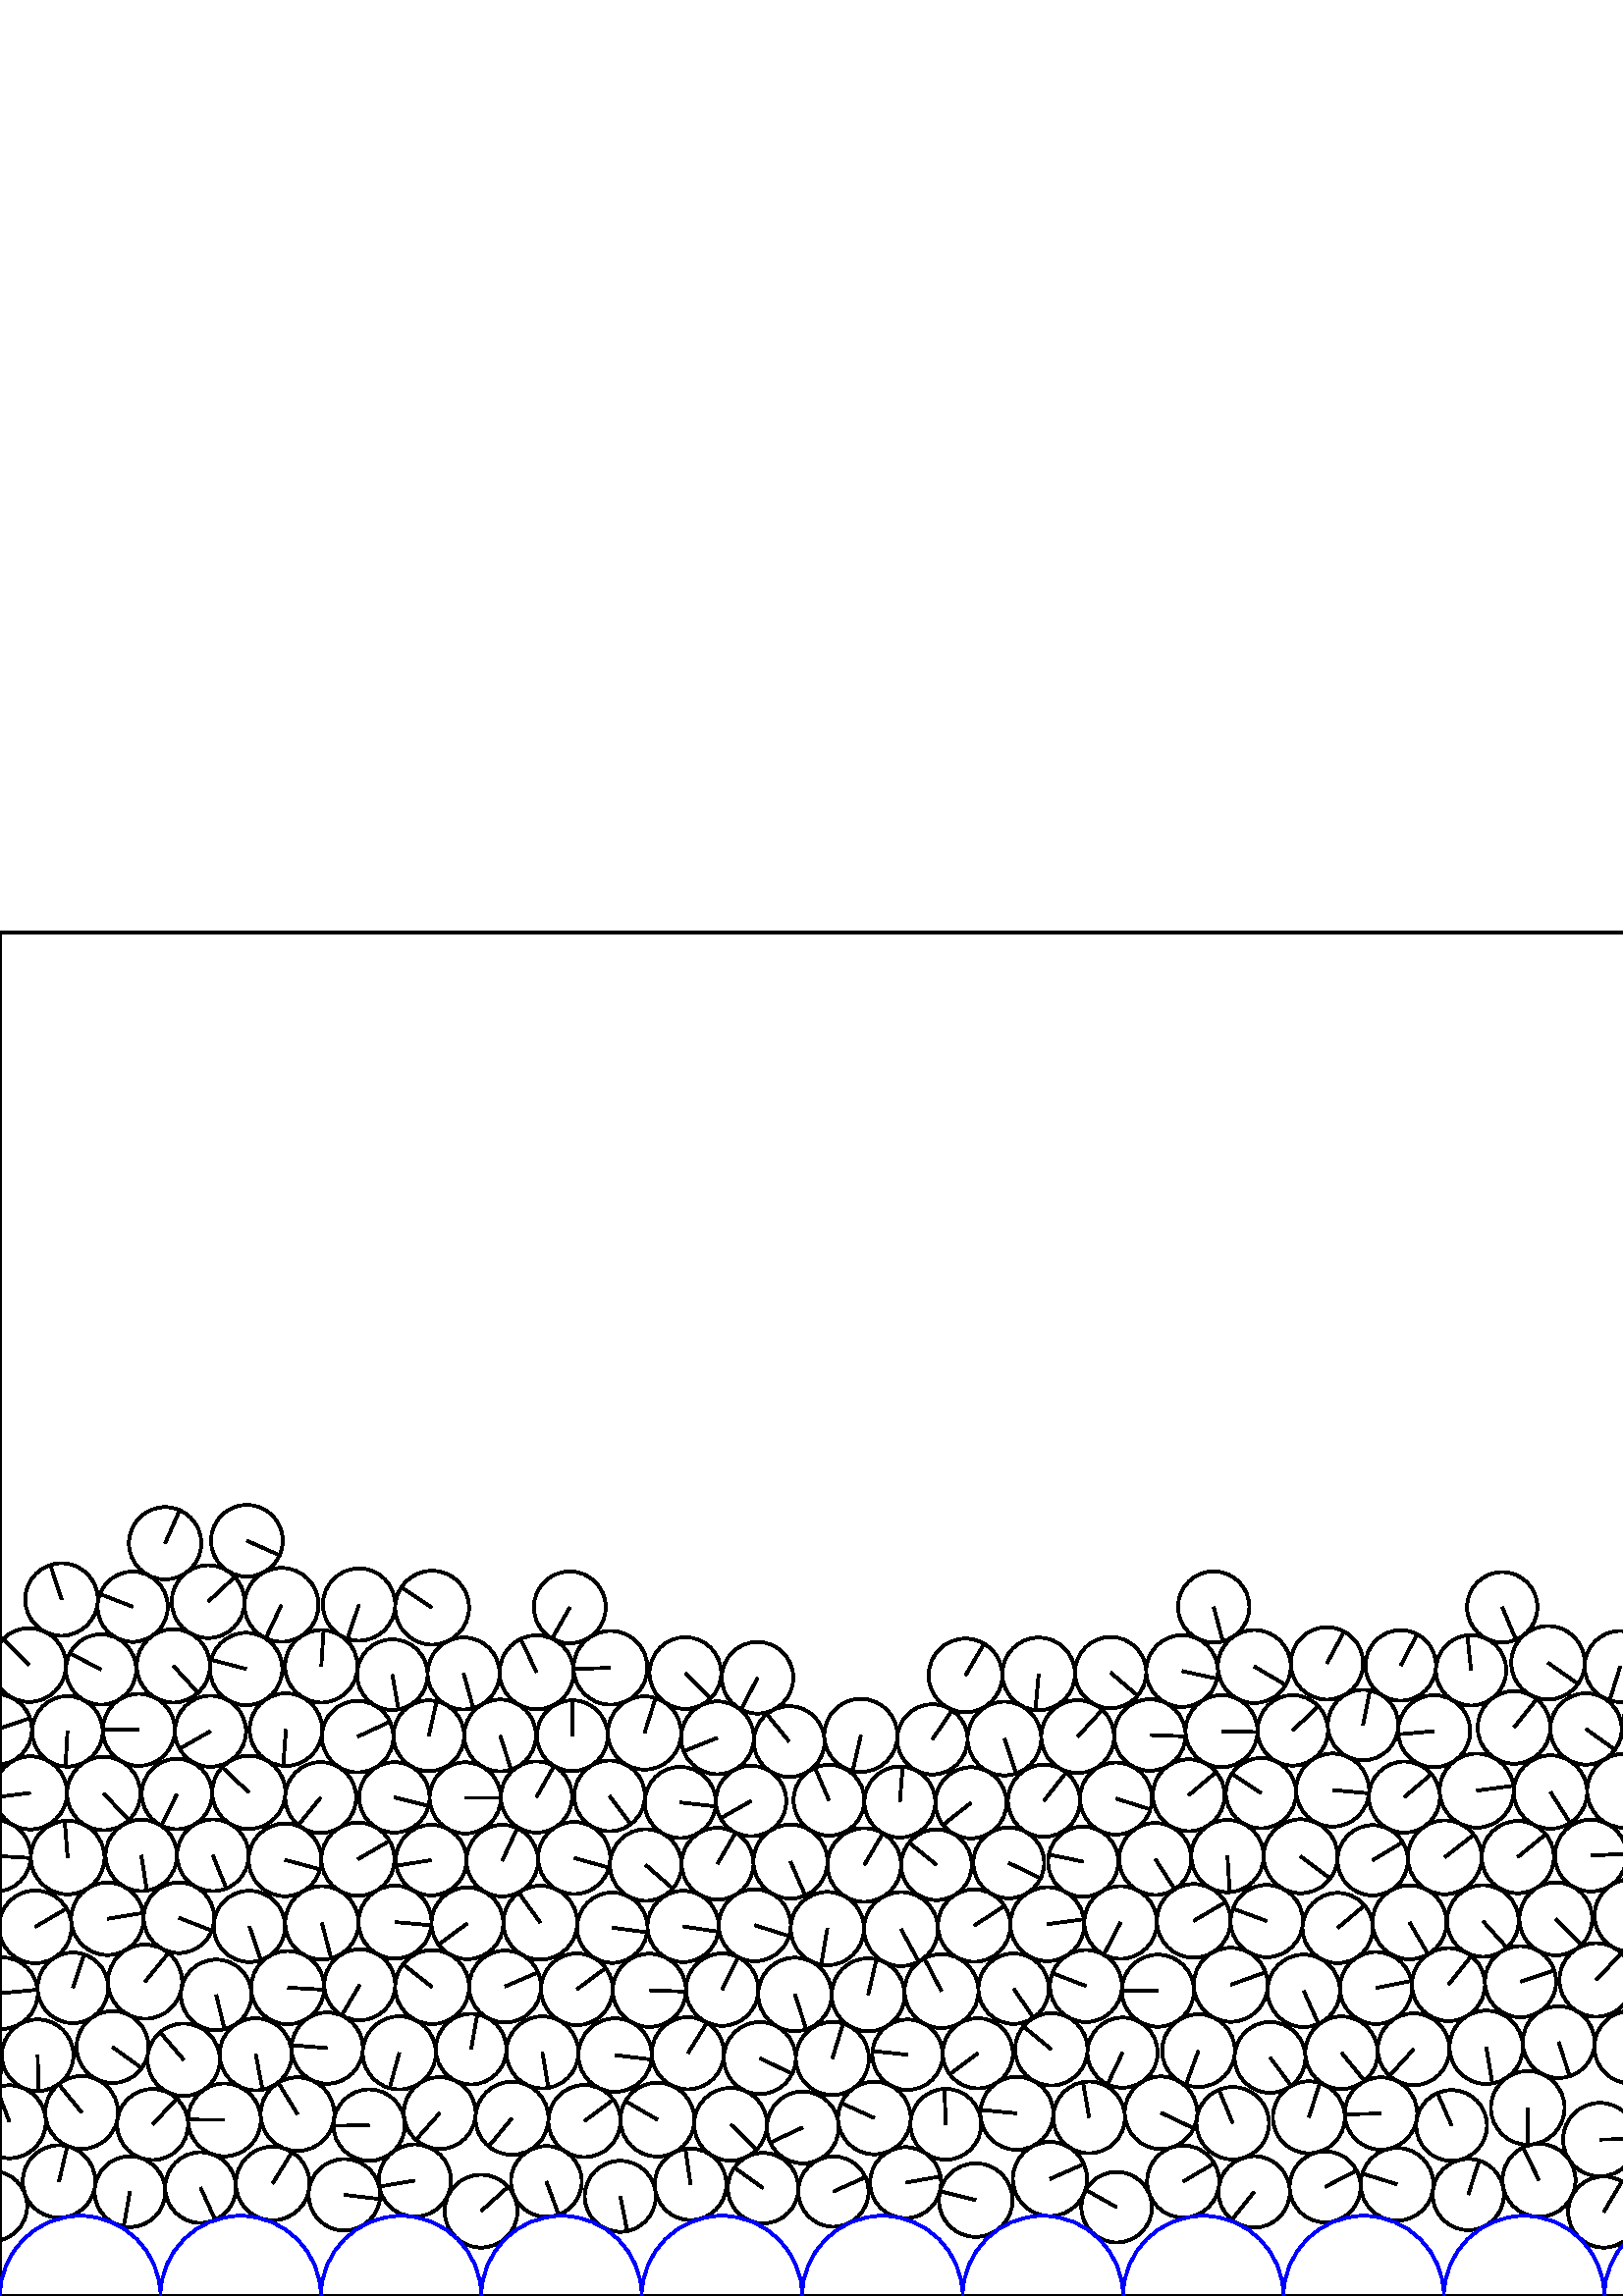%%!PS-Adobe-3.0 EPSF-3.0
%%Document-Fonts: Times-Roman
%%Pages: 1
%%BoundingBox:     0   -1 2941  501
%%LanguageLevel: 1
%%EndComments
%%BeginProlog
%%EndProlog
     0.000     0.000     0.000 setrgbcolor
%% Page:     1    1
save
  2393.215    40.956    12.962  0   360  arc
  2393.215    40.956 moveto
    -8.774     9.541 rlineto
 stroke
  2418.691    35.962    13.001  0   360  arc
  2418.691    35.962 moveto
    -5.898    11.586 rlineto
 stroke
  2464.345    35.623    13.100  0   360  arc
  2464.345    35.623 moveto
    12.342    -4.391 rlineto
 stroke
  2465.478    61.563    12.885  0   360  arc
  2465.478    61.563 moveto
    -3.982   -12.254 rlineto
 stroke
  2541.932    39.443    13.500  0   360  arc
  2541.932    39.443 moveto
    -4.742    12.640 rlineto
 stroke
  2572.317    40.544    13.325  0   360  arc
  2572.317    40.544 moveto
    -3.712   -12.798 rlineto
 stroke
  2534.547    89.349    13.068  0   360  arc
  2534.547    89.349 moveto
    -3.631   -12.553 rlineto
 stroke
  2166.257    65.484    13.093  0   360  arc
  2166.257    65.484 moveto
   -11.643    -5.988 rlineto
 stroke
  2626.255    42.115    13.582  0   360  arc
  2626.255    42.115 moveto
    11.012    -7.950 rlineto
 stroke
  2727.896    42.019    13.257  0   360  arc
  2727.896    42.019 moveto
    13.144    -1.728 rlineto
 stroke
  2754.510    38.473    13.599  0   360  arc
  2754.510    38.473 moveto
     5.743    12.327 rlineto
 stroke
  2739.737    66.102    13.591  0   360  arc
  2739.737    66.102 moveto
    13.580     0.560 rlineto
 stroke
  2834.114    38.396    13.354  0   360  arc
  2834.114    38.396 moveto
    -8.579   -10.235 rlineto
 stroke
  2766.017    62.394    12.953  0   360  arc
  2766.017    62.394 moveto
     2.096   -12.783 rlineto
 stroke
  2634.561    67.821    13.446  0   360  arc
  2634.561    67.821 moveto
    13.241     2.339 rlineto
 stroke
  2818.323    65.085    13.367  0   360  arc
  2818.323    65.085 moveto
    -7.248   -11.231 rlineto
 stroke
    21.637    41.994    13.304  0   360  arc
    21.637    41.994 moveto
     3.024    12.955 rlineto
 stroke
  2920.647    52.294    13.252  0   360  arc
  2920.647    52.294 moveto
    12.663    -3.908 rlineto
 stroke
    47.639    38.265    12.976  0   360  arc
    47.639    38.265 moveto
    -2.291   -12.772 rlineto
 stroke
    73.535    39.755    12.975  0   360  arc
    73.535    39.755 moveto
     5.374   -11.810 rlineto
 stroke
    99.972    41.279    13.516  0   360  arc
    99.972    41.279 moveto
     7.102    11.499 rlineto
 stroke
   126.279    37.115    13.126  0   360  arc
   126.279    37.115 moveto
    13.029    -1.594 rlineto
 stroke
  2796.960    89.957    13.341  0   360  arc
  2796.960    89.957 moveto
    11.970    -5.891 rlineto
 stroke
   200.327    42.021    12.982  0   360  arc
   200.327    42.021 moveto
     4.503   -12.175 rlineto
 stroke
  2897.354    64.994    13.289  0   360  arc
  2897.354    64.994 moveto
    -8.476   -10.235 rlineto
 stroke
   279.786    39.560    12.927  0   360  arc
   279.786    39.560 moveto
   -10.516     7.518 rlineto
 stroke
   253.198    40.948    13.126  0   360  arc
   253.198    40.948 moveto
    -1.892    12.989 rlineto
 stroke
   305.573    38.300    12.891  0   360  arc
   305.573    38.300 moveto
    11.757     5.287 rlineto
 stroke
   384.976    42.921    13.597  0   360  arc
   384.976    42.921 moveto
    12.429     5.512 rlineto
 stroke
   409.435    32.552    12.937  0   360  arc
   409.435    32.552 moveto
   -11.285     6.326 rlineto
 stroke
  2944.604    63.906    13.374  0   360  arc
  2944.604    63.906 moveto
    -4.766    12.497 rlineto
 stroke
     3.428    63.906    13.374  0   360  arc
     3.428    63.906 moveto
    -4.766    12.497 rlineto
 stroke
   485.880    40.013    13.021  0   360  arc
   485.880    40.013 moveto
    11.542     6.027 rlineto
 stroke
   512.223    40.972    13.349  0   360  arc
   512.223    40.972 moveto
   -12.752     3.949 rlineto
 stroke
    82.287    64.597    13.366  0   360  arc
    82.287    64.597 moveto
   -13.366     0.092 rlineto
 stroke
   538.357    37.223    13.069  0   360  arc
   538.357    37.223 moveto
     4.004    12.441 rlineto
 stroke
   564.283    42.433    13.392  0   360  arc
   564.283    42.433 moveto
    -5.884    12.030 rlineto
 stroke
   588.022    30.806    13.047  0   360  arc
   588.022    30.806 moveto
     6.648    11.226 rlineto
 stroke
   135.360    62.657    13.095  0   360  arc
   135.360    62.657 moveto
   -13.093    -0.250 rlineto
 stroke
   611.245    42.461    12.964  0   360  arc
   611.245    42.461 moveto
    -4.731   -12.070 rlineto
 stroke
   636.642    37.785    12.884  0   360  arc
   636.642    37.785 moveto
    -9.097    -9.123 rlineto
 stroke
   267.864    62.976    13.350  0   360  arc
   267.864    62.976 moveto
     9.565    -9.314 rlineto
 stroke
   689.600    40.687    13.342  0   360  arc
   689.600    40.687 moveto
   -12.432     4.844 rlineto
 stroke
   715.580    37.403    12.874  0   360  arc
   715.580    37.403 moveto
    -9.088    -9.118 rlineto
 stroke
   346.786    62.971    12.990  0   360  arc
   346.786    62.971 moveto
    -0.522    12.980 rlineto
 stroke
   741.275    42.290    13.306  0   360  arc
   741.275    42.290 moveto
   -10.121     8.639 rlineto
 stroke
   791.337    42.652    13.335  0   360  arc
   791.337    42.652 moveto
   -11.180     7.269 rlineto
 stroke
   816.721    35.830    12.958  0   360  arc
   816.721    35.830 moveto
     9.639    -8.659 rlineto
 stroke
   842.597    41.746    13.602  0   360  arc
   842.597    41.746 moveto
     8.823    10.352 rlineto
 stroke
   869.402    39.419    13.312  0   360  arc
   869.402    39.419 moveto
     7.446    11.034 rlineto
 stroke
   895.584    39.076    12.882  0   360  arc
   895.584    39.076 moveto
     8.005    10.093 rlineto
 stroke
   921.775    41.660    13.445  0   360  arc
   921.775    41.660 moveto
   -11.506    -6.955 rlineto
 stroke
   947.651    35.785    13.095  0   360  arc
   947.651    35.785 moveto
    -1.257   -13.034 rlineto
 stroke
   972.896    42.332    12.991  0   360  arc
   972.896    42.332 moveto
   -12.958    -0.919 rlineto
 stroke
   999.351    31.641    13.355  0   360  arc
   999.351    31.641 moveto
   -12.677     4.201 rlineto
 stroke
  1023.862    42.516    13.471  0   360  arc
  1023.862    42.516 moveto
   -12.926    -3.795 rlineto
 stroke
  1077.851    41.329    13.207  0   360  arc
  1077.851    41.329 moveto
    -8.031   -10.485 rlineto
 stroke
  1106.646    38.156    12.956  0   360  arc
  1106.646    38.156 moveto
     7.892   -10.275 rlineto
 stroke
  1132.430    39.673    12.874  0   360  arc
  1132.430    39.673 moveto
   -12.015    -4.625 rlineto
 stroke
  1160.024    40.744    13.355  0   360  arc
  1160.024    40.744 moveto
    -9.583     9.303 rlineto
 stroke
  1186.606    38.172    13.352  0   360  arc
  1186.606    38.172 moveto
     9.524     9.358 rlineto
 stroke
  1213.890    42.135    13.491  0   360  arc
  1213.890    42.135 moveto
    12.092     5.983 rlineto
 stroke
  1239.797    34.847    13.422  0   360  arc
  1239.797    34.847 moveto
    11.543    -6.849 rlineto
 stroke
  1290.722    33.846    13.283  0   360  arc
  1290.722    33.846 moveto
     4.260   -12.582 rlineto
 stroke
  1316.138    42.518    13.582  0   360  arc
  1316.138    42.518 moveto
    12.184    -6.003 rlineto
 stroke
  1395.616    40.171    12.894  0   360  arc
  1395.616    40.171 moveto
   -12.877     0.663 rlineto
 stroke
  1471.377    31.602    13.230  0   360  arc
  1471.377    31.602 moveto
    12.394     4.630 rlineto
 stroke
  1197.975    64.043    13.593  0   360  arc
  1197.975    64.043 moveto
    -5.931    12.231 rlineto
 stroke
  1369.151    40.918    13.587  0   360  arc
  1369.151    40.918 moveto
   -13.115    -3.548 rlineto
 stroke
  1495.613    42.539    13.367  0   360  arc
  1495.613    42.539 moveto
   -12.689     4.203 rlineto
 stroke
  1521.623    36.800    13.275  0   360  arc
  1521.623    36.800 moveto
    -5.652    12.012 rlineto
 stroke
  1573.731    40.013    13.293  0   360  arc
  1573.731    40.013 moveto
   -12.614     4.194 rlineto
 stroke
  1626.409    41.604    13.114  0   360  arc
  1626.409    41.604 moveto
     7.885   -10.479 rlineto
 stroke
  1651.692    34.583    13.135  0   360  arc
  1651.692    34.583 moveto
    12.911    -2.419 rlineto
 stroke
  1170.241   110.175    13.449  0   360  arc
  1170.241   110.175 moveto
     0.691    13.431 rlineto
 stroke
  1676.933    42.830    13.428  0   360  arc
  1676.933    42.830 moveto
    -8.394    10.481 rlineto
 stroke
  1702.074    34.058    13.203  0   360  arc
  1702.074    34.058 moveto
    -0.312   -13.199 rlineto
 stroke
  1727.492    42.187    13.497  0   360  arc
  1727.492    42.187 moveto
    -2.449    13.273 rlineto
 stroke
  1754.056    38.408    13.336  0   360  arc
  1754.056    38.408 moveto
     0.598    13.322 rlineto
 stroke
  1780.415    40.232    13.092  0   360  arc
  1780.415    40.232 moveto
    -3.031   -12.737 rlineto
 stroke
  1807.406    40.704    13.413  0   360  arc
  1807.406    40.704 moveto
     6.826    11.546 rlineto
 stroke
  1834.065    38.367    13.348  0   360  arc
  1834.065    38.367 moveto
     6.920    11.414 rlineto
 stroke
  1468.465    57.700    13.031  0   360  arc
  1468.465    57.700 moveto
   -12.920     1.697 rlineto
 stroke
  1914.939    42.158    12.876  0   360  arc
  1914.939    42.158 moveto
   -12.506     3.062 rlineto
 stroke
  1964.994    42.531    13.496  0   360  arc
  1964.994    42.531 moveto
    10.808     8.084 rlineto
 stroke
  1534.477    89.832    13.217  0   360  arc
  1534.477    89.832 moveto
   -12.781     3.366 rlineto
 stroke
  1548.282    67.109    13.374  0   360  arc
  1548.282    67.109 moveto
   -12.026     5.853 rlineto
 stroke
  1993.242    36.437    13.498  0   360  arc
  1993.242    36.437 moveto
    11.074     7.717 rlineto
 stroke
  2019.751    41.877    13.572  0   360  arc
  2019.751    41.877 moveto
    -9.102   -10.067 rlineto
 stroke
  2050.168    37.185    13.177  0   360  arc
  2050.168    37.185 moveto
     6.302    11.572 rlineto
 stroke
  2076.581    41.369    13.571  0   360  arc
  2076.581    41.369 moveto
    -2.166    13.397 rlineto
 stroke
  2129.689    39.199    13.299  0   360  arc
  2129.689    39.199 moveto
    13.028     2.673 rlineto
 stroke
  2087.535    65.445    12.888  0   360  arc
  2087.535    65.445 moveto
     5.712    11.554 rlineto
 stroke
  2181.371    34.919    13.252  0   360  arc
  2181.371    34.919 moveto
     6.750    11.404 rlineto
 stroke
  2206.939    42.638    13.247  0   360  arc
  2206.939    42.638 moveto
    10.475    -8.109 rlineto
 stroke
  2259.784    42.086    12.971  0   360  arc
  2259.784    42.086 moveto
    12.971     0.057 rlineto
 stroke
  2287.580    36.191    13.405  0   360  arc
  2287.580    36.191 moveto
   -10.405     8.451 rlineto
 stroke
  2313.851    41.752    13.453  0   360  arc
  2313.851    41.752 moveto
   -10.355     8.589 rlineto
 stroke
  2340.597    39.260    13.410  0   360  arc
  2340.597    39.260 moveto
     0.387    13.404 rlineto
 stroke
  1950.041    65.104    13.592  0   360  arc
  1950.041    65.104 moveto
   -12.105     6.183 rlineto
 stroke
  2367.141    39.741    13.141  0   360  arc
  2367.141    39.741 moveto
    -8.050   -10.388 rlineto
 stroke
  1898.147    61.695    12.889  0   360  arc
  1898.147    61.695 moveto
     6.820   -10.937 rlineto
 stroke
  1923.538    66.493    12.952  0   360  arc
  1923.538    66.493 moveto
     6.895    10.964 rlineto
 stroke
  1937.354    88.925    13.405  0   360  arc
  1937.354    88.925 moveto
   -12.379     5.145 rlineto
 stroke
  1978.767    65.709    13.483  0   360  arc
  1978.767    65.709 moveto
    -8.623   -10.365 rlineto
 stroke
  2515.557    39.325    12.880  0   360  arc
  2515.557    39.325 moveto
    -0.323    12.876 rlineto
 stroke
  2072.931    87.350    13.445  0   360  arc
  2072.931    87.350 moveto
    -6.016    12.024 rlineto
 stroke
  2113.649    64.072    13.268  0   360  arc
  2113.649    64.072 moveto
    12.062     5.528 rlineto
 stroke
  2598.477    37.807    12.980  0   360  arc
  2598.477    37.807 moveto
    -8.767    -9.571 rlineto
 stroke
  2140.060    64.079    13.149  0   360  arc
  2140.060    64.079 moveto
    -0.850   -13.122 rlineto
 stroke
  2235.294    30.945    13.281  0   360  arc
  2235.294    30.945 moveto
    11.445    -6.739 rlineto
 stroke
  2246.300    64.646    13.322  0   360  arc
  2246.300    64.646 moveto
    12.138     5.491 rlineto
 stroke
  2807.474    40.650    13.385  0   360  arc
  2807.474    40.650 moveto
     4.088   -12.745 rlineto
 stroke
  2300.005    64.634    13.299  0   360  arc
  2300.005    64.634 moveto
    13.025    -2.688 rlineto
 stroke
  2489.791    41.106    12.951  0   360  arc
  2489.791    41.106 moveto
     5.402   -11.771 rlineto
 stroke
  2444.523    77.548    13.483  0   360  arc
  2444.523    77.548 moveto
    -8.789    10.225 rlineto
 stroke
  2409.522    61.270    13.090  0   360  arc
  2409.522    61.270 moveto
    -1.753   -12.972 rlineto
 stroke
  2530.399    63.465    13.148  0   360  arc
  2530.399    63.465 moveto
    10.262     8.221 rlineto
 stroke
    -2.931    32.975    12.892  0   360  arc
    -2.931    32.975 moveto
   -12.846    -1.088 rlineto
 stroke
  2938.245    32.975    12.892  0   360  arc
  2938.245    32.975 moveto
   -12.846    -1.088 rlineto
 stroke
  2718.893    89.312    12.899  0   360  arc
  2718.893    89.312 moveto
    -4.687    12.017 rlineto
 stroke
  2703.800   116.782    12.872  0   360  arc
  2703.800   116.782 moveto
   -11.946    -4.793 rlineto
 stroke
  2678.062   114.446    12.973  0   360  arc
  2678.062   114.446 moveto
     3.328    12.539 rlineto
 stroke
  2791.947    64.066    13.037  0   360  arc
  2791.947    64.066 moveto
    -2.590   -12.778 rlineto
 stroke
  2688.434   138.832    13.530  0   360  arc
  2688.434   138.832 moveto
   -13.470     1.271 rlineto
 stroke
  2770.797    87.817    12.919  0   360  arc
  2770.797    87.817 moveto
   -12.452     3.441 rlineto
 stroke
   176.381    31.111    13.350  0   360  arc
   176.381    31.111 moveto
     9.925     8.928 rlineto
 stroke
   227.421    36.563    13.028  0   360  arc
   227.421    36.563 moveto
     2.542   -12.778 rlineto
 stroke
  2844.788    62.722    13.216  0   360  arc
  2844.788    62.722 moveto
    -3.372   -12.778 rlineto
 stroke
  2808.946   114.024    13.551  0   360  arc
  2808.946   114.024 moveto
     7.462    11.311 rlineto
 stroke
  2876.419    91.507    13.199  0   360  arc
  2876.419    91.507 moveto
    11.433     6.596 rlineto
 stroke
   459.847    38.175    13.087  0   360  arc
   459.847    38.175 moveto
    -8.187   -10.210 rlineto
 stroke
   332.031    41.562    13.021  0   360  arc
   332.031    41.562 moveto
    12.817     2.296 rlineto
 stroke
  2835.782   114.229    13.291  0   360  arc
  2835.782   114.229 moveto
   -10.889     7.621 rlineto
 stroke
  2915.763   114.063    13.209  0   360  arc
  2915.763   114.063 moveto
   -10.160     8.441 rlineto
 stroke
  2900.926   138.814    13.388  0   360  arc
  2900.926   138.814 moveto
    -0.515    13.378 rlineto
 stroke
   357.764    35.163    13.496  0   360  arc
   357.764    35.163 moveto
   -13.094     3.271 rlineto
 stroke
   433.825    41.988    13.221  0   360  arc
   433.825    41.988 moveto
    11.388     6.716 rlineto
 stroke
    13.796    88.305    13.132  0   360  arc
    13.796    88.305 moveto
     0.389   -13.127 rlineto
 stroke
    55.956    62.895    13.025  0   360  arc
    55.956    62.895 moveto
     8.900     9.509 rlineto
 stroke
    26.730   113.014    12.948  0   360  arc
    26.730   113.014 moveto
     4.103    12.281 rlineto
 stroke
    41.266    91.296    13.190  0   360  arc
    41.266    91.296 moveto
    10.696    -7.718 rlineto
 stroke
    67.327    86.650    13.284  0   360  arc
    67.327    86.650 moveto
    -8.637    10.093 rlineto
 stroke
   662.813    40.650    13.473  0   360  arc
   662.813    40.650 moveto
   -13.472    -0.196 rlineto
 stroke
   161.233    67.103    13.167  0   360  arc
   161.233    67.103 moveto
    -8.734    -9.854 rlineto
 stroke
   187.710    65.185    13.393  0   360  arc
   187.710    65.185 moveto
    -8.523   -10.331 rlineto
 stroke
   214.287    64.156    13.217  0   360  arc
   214.287    64.156 moveto
    10.608     7.884 rlineto
 stroke
   766.355    32.767    13.544  0   360  arc
   766.355    32.767 moveto
    -6.415    11.929 rlineto
 stroke
   252.214    89.027    13.233  0   360  arc
   252.214    89.027 moveto
     7.020    11.218 rlineto
 stroke
   294.342    61.816    13.172  0   360  arc
   294.342    61.816 moveto
   -11.938    -5.566 rlineto
 stroke
   320.589    65.277    13.320  0   360  arc
   320.589    65.277 moveto
   -12.129     5.507 rlineto
 stroke
   305.187    87.110    13.405  0   360  arc
   305.187    87.110 moveto
     3.931    12.815 rlineto
 stroke
   358.520    89.012    12.871  0   360  arc
   358.520    89.012 moveto
   -10.310    -7.705 rlineto
 stroke
   372.832    67.004    13.386  0   360  arc
   372.832    67.004 moveto
   -13.328     1.242 rlineto
 stroke
   399.312    65.491    13.148  0   360  arc
   399.312    65.491 moveto
    -2.219    12.959 rlineto
 stroke
   425.686    67.208    13.296  0   360  arc
   425.686    67.208 moveto
    12.002    -5.720 rlineto
 stroke
   479.907    65.544    13.201  0   360  arc
   479.907    65.544 moveto
     3.996    12.582 rlineto
 stroke
  1051.646    36.610    13.424  0   360  arc
  1051.646    36.610 moveto
    10.555    -8.295 rlineto
 stroke
   532.223    62.534    12.975  0   360  arc
   532.223    62.534 moveto
    -5.198    11.889 rlineto
 stroke
   560.150    68.979    13.504  0   360  arc
   560.150    68.979 moveto
     0.031   -13.504 rlineto
 stroke
   586.600    57.363    13.483  0   360  arc
   586.600    57.363 moveto
    13.479     0.315 rlineto
 stroke
   610.615    68.330    12.929  0   360  arc
   610.615    68.330 moveto
   -12.615    -2.832 rlineto
 stroke
   636.568    64.040    13.372  0   360  arc
   636.568    64.040 moveto
    -5.634    12.126 rlineto
 stroke
   665.500    67.570    13.586  0   360  arc
   665.500    67.570 moveto
    11.287     7.562 rlineto
 stroke
   692.434    67.222    13.346  0   360  arc
   692.434    67.222 moveto
    -3.478    12.885 rlineto
 stroke
   718.475    63.117    13.004  0   360  arc
   718.475    63.117 moveto
    -8.945    -9.438 rlineto
 stroke
  1342.535    38.117    13.183  0   360  arc
  1342.535    38.117 moveto
    13.162     0.748 rlineto
 stroke
   822.842    61.554    13.486  0   360  arc
   822.842    61.554 moveto
    11.378     7.239 rlineto
 stroke
   851.363    67.434    13.556  0   360  arc
   851.363    67.434 moveto
     3.275   -13.154 rlineto
 stroke
   878.356    64.759    13.571  0   360  arc
   878.356    64.759 moveto
    12.326    -5.679 rlineto
 stroke
  1447.105    42.297    13.304  0   360  arc
  1447.105    42.297 moveto
     7.675    10.868 rlineto
 stroke
  1547.518    40.813    12.942  0   360  arc
  1547.518    40.813 moveto
   -11.527    -5.885 rlineto
 stroke
  1171.381    64.521    13.011  0   360  arc
  1171.381    64.521 moveto
    -9.502     8.888 rlineto
 stroke
  1210.825    88.421    12.939  0   360  arc
  1210.825    88.421 moveto
   -12.277    -4.087 rlineto
 stroke
  1600.215    38.908    13.227  0   360  arc
  1600.215    38.908 moveto
     7.996   -10.537 rlineto
 stroke
  1050.710    88.302    13.215  0   360  arc
  1050.710    88.302 moveto
    -6.921    11.257 rlineto
 stroke
  1224.424    66.378    12.964  0   360  arc
  1224.424    66.378 moveto
    -7.334    10.690 rlineto
 stroke
  1237.704    88.925    13.225  0   360  arc
  1237.704    88.925 moveto
   -11.753     6.063 rlineto
 stroke
  1264.081    88.923    13.164  0   360  arc
  1264.081    88.923 moveto
    -4.522    12.363 rlineto
 stroke
  1277.598    66.416    13.090  0   360  arc
  1277.598    66.416 moveto
    13.065    -0.813 rlineto
 stroke
  1303.592    65.851    12.911  0   360  arc
  1303.592    65.851 moveto
    -3.679    12.375 rlineto
 stroke
  1330.755    65.353    13.539  0   360  arc
  1330.755    65.353 moveto
    -1.915    13.403 rlineto
 stroke
  1846.417    63.974    13.476  0   360  arc
  1846.417    63.974 moveto
    -3.198   -13.091 rlineto
 stroke
  1887.525    34.899    13.080  0   360  arc
  1887.525    34.899 moveto
    12.233     4.629 rlineto
 stroke
  1437.898    67.361    13.411  0   360  arc
  1437.898    67.361 moveto
   -11.971    -6.046 rlineto
 stroke
  1396.426    88.139    12.998  0   360  arc
  1396.426    88.139 moveto
     1.927   -12.854 rlineto
 stroke
  1493.568    69.087    13.290  0   360  arc
  1493.568    69.087 moveto
     3.661    12.775 rlineto
 stroke
  1941.173    30.705    13.109  0   360  arc
  1941.173    30.705 moveto
    -2.579   -12.853 rlineto
 stroke
  1507.753    91.905    13.593  0   360  arc
  1507.753    91.905 moveto
    10.444     8.701 rlineto
 stroke
  1549.551   111.350    13.059  0   360  arc
  1549.551   111.350 moveto
   -11.739     5.719 rlineto
 stroke
  1563.109    89.007    13.078  0   360  arc
  1563.109    89.007 moveto
    -8.282   -10.121 rlineto
 stroke
  1576.041    66.276    13.079  0   360  arc
  1576.041    66.276 moveto
     3.634   -12.564 rlineto
 stroke
  1602.682    65.586    13.573  0   360  arc
  1602.682    65.586 moveto
    13.434     1.932 rlineto
 stroke
  2155.922    41.504    13.037  0   360  arc
  2155.922    41.504 moveto
     6.937   -11.038 rlineto
 stroke
  1656.771    60.798    13.568  0   360  arc
  1656.771    60.798 moveto
     2.969   -13.239 rlineto
 stroke
  1686.332    67.525    13.015  0   360  arc
  1686.332    67.525 moveto
    -5.683   -11.708 rlineto
 stroke
  1698.942    90.608    13.304  0   360  arc
  1698.942    90.608 moveto
     1.332   -13.237 rlineto
 stroke
  1712.142    63.852    13.055  0   360  arc
  1712.142    63.852 moveto
   -11.162    -6.771 rlineto
 stroke
  1739.718    66.120    13.398  0   360  arc
  1739.718    66.120 moveto
     7.370    11.188 rlineto
 stroke
  1861.916    41.926    13.477  0   360  arc
  1861.916    41.926 moveto
    13.082    -3.239 rlineto
 stroke
  1819.717    64.326    13.237  0   360  arc
  1819.717    64.326 moveto
    -0.452   -13.229 rlineto
 stroke
  1872.715    65.973    12.906  0   360  arc
  1872.715    65.973 moveto
    11.372     6.101 rlineto
 stroke
  1833.065    86.813    12.919  0   360  arc
  1833.065    86.813 moveto
     6.162   -11.355 rlineto
 stroke
  1858.842    87.701    12.875  0   360  arc
  1858.842    87.701 moveto
     7.937    10.138 rlineto
 stroke
  1884.909    89.062    13.228  0   360  arc
  1884.909    89.062 moveto
    -5.720    11.927 rlineto
 stroke
  1923.883   111.942    13.270  0   360  arc
  1923.883   111.942 moveto
     6.725    11.440 rlineto
 stroke
  2005.279    64.246    13.072  0   360  arc
  2005.279    64.246 moveto
    -9.890    -8.547 rlineto
 stroke
  2103.252    39.811    13.148  0   360  arc
  2103.252    39.811 moveto
    -2.728    12.862 rlineto
 stroke
  2033.491    64.969    13.317  0   360  arc
  2033.491    64.969 moveto
    -6.661   -11.532 rlineto
 stroke
  2060.319    63.104    13.577  0   360  arc
  2060.319    63.104 moveto
     5.767   -12.291 rlineto
 stroke
  2125.657    87.991    13.515  0   360  arc
  2125.657    87.991 moveto
    -5.218    12.467 rlineto
 stroke
  2152.334    87.747    13.167  0   360  arc
  2152.334    87.747 moveto
     8.580    -9.988 rlineto
 stroke
  2192.570    64.873    13.232  0   360  arc
  2192.570    64.873 moveto
    11.625     6.320 rlineto
 stroke
  2273.197    64.913    13.517  0   360  arc
  2273.197    64.913 moveto
     7.750   -11.074 rlineto
 stroke
  2352.722    62.707    13.008  0   360  arc
  2352.722    62.707 moveto
    -9.478     8.909 rlineto
 stroke
  2259.322    88.148    13.554  0   360  arc
  2259.322    88.148 moveto
    -7.342   -11.393 rlineto
 stroke
  2379.236    62.850    12.944  0   360  arc
  2379.236    62.850 moveto
    -9.059    -9.246 rlineto
 stroke
  2441.559    49.051    13.350  0   360  arc
  2441.559    49.051 moveto
   -12.801    -3.788 rlineto
 stroke
  2483.552    80.301    13.164  0   360  arc
  2483.552    80.301 moveto
     5.442    11.986 rlineto
 stroke
  2651.609    34.298    12.950  0   360  arc
  2651.609    34.298 moveto
     6.540    11.177 rlineto
 stroke
  2893.933    38.714    13.213  0   360  arc
  2893.933    38.714 moveto
     8.408   -10.193 rlineto
 stroke
  2781.063    40.384    13.033  0   360  arc
  2781.063    40.384 moveto
   -12.822     2.331 rlineto
 stroke
  2713.059    63.896    13.179  0   360  arc
  2713.059    63.896 moveto
     3.203   -12.784 rlineto
 stroke
  2744.949    92.540    13.365  0   360  arc
  2744.949    92.540 moveto
    11.217    -7.266 rlineto
 stroke
  2652.316   116.801    12.882  0   360  arc
  2652.316   116.801 moveto
     8.059    10.050 rlineto
 stroke
  2666.485    90.582    13.554  0   360  arc
  2666.485    90.582 moveto
     8.943   -10.185 rlineto
 stroke
  2614.041    88.360    13.345  0   360  arc
  2614.041    88.360 moveto
     5.289   -12.252 rlineto
 stroke
  2639.973    93.867    13.170  0   360  arc
  2639.973    93.867 moveto
     7.323    10.946 rlineto
 stroke
   -12.413    85.303    13.248  0   360  arc
   -12.413    85.303 moveto
    -8.623   -10.058 rlineto
 stroke
  2928.764    85.303    13.248  0   360  arc
  2928.764    85.303 moveto
    -8.623   -10.058 rlineto
 stroke
  2870.951    65.760    13.137  0   360  arc
  2870.951    65.760 moveto
    -8.560    -9.965 rlineto
 stroke
  2756.590   116.513    13.295  0   360  arc
  2756.590   116.513 moveto
     0.808   -13.270 rlineto
 stroke
    29.944    67.305    13.362  0   360  arc
    29.944    67.305 moveto
    -8.421    10.375 rlineto
 stroke
  2902.868    90.956    13.258  0   360  arc
  2902.868    90.956 moveto
    12.884     3.131 rlineto
 stroke
  2849.827    88.975    13.518  0   360  arc
  2849.827    88.975 moveto
   -12.529    -5.074 rlineto
 stroke
  2862.460   114.141    13.396  0   360  arc
  2862.460   114.141 moveto
   -10.352    -8.502 rlineto
 stroke
  2889.206   114.777    13.365  0   360  arc
  2889.206   114.777 moveto
    -5.456   -12.201 rlineto
 stroke
  2848.819   137.051    13.001  0   360  arc
  2848.819   137.051 moveto
    -1.924    12.858 rlineto
 stroke
  2927.592   137.787    13.306  0   360  arc
  2927.592   137.787 moveto
    10.625     8.010 rlineto
 stroke
  2941.915   111.078    13.120  0   360  arc
  2941.915   111.078 moveto
    13.059     1.266 rlineto
 stroke
     0.739   111.078    13.120  0   360  arc
     0.739   111.078 moveto
    13.059     1.266 rlineto
 stroke
    -1.781   161.399    13.097  0   360  arc
    -1.781   161.399 moveto
    13.074    -0.773 rlineto
 stroke
  2939.396   161.399    13.097  0   360  arc
  2939.396   161.399 moveto
    13.074    -0.773 rlineto
 stroke
  2954.111   135.377    13.330  0   360  arc
  2954.111   135.377 moveto
    11.496     6.748 rlineto
 stroke
    12.935   135.377    13.330  0   360  arc
    12.935   135.377 moveto
    11.496     6.748 rlineto
 stroke
   109.074    66.701    13.512  0   360  arc
   109.074    66.701 moveto
    -7.035    11.536 rlineto
 stroke
    24.800   160.801    13.499  0   360  arc
    24.800   160.801 moveto
    -1.075    13.456 rlineto
 stroke
    53.181   115.272    13.603  0   360  arc
    53.181   115.272 moveto
     8.614    10.528 rlineto
 stroke
    79.272   110.427    12.950  0   360  arc
    79.272   110.427 moveto
     3.040   -12.588 rlineto
 stroke
   172.725    90.540    12.954  0   360  arc
   172.725    90.540 moveto
     2.292    12.749 rlineto
 stroke
   119.980    90.930    13.079  0   360  arc
   119.980    90.930 moveto
   -13.036     1.051 rlineto
 stroke
   241.032    64.691    13.553  0   360  arc
   241.032    64.691 moveto
   -11.734     6.782 rlineto
 stroke
   225.522    88.346    13.476  0   360  arc
   225.522    88.346 moveto
    13.377    -1.632 rlineto
 stroke
   264.785   112.355    13.270  0   360  arc
   264.785   112.355 moveto
     5.826    11.923 rlineto
 stroke
   278.585    87.258    13.205  0   360  arc
   278.585    87.258 moveto
    11.863    -5.801 rlineto
 stroke
   332.754    88.496    12.901  0   360  arc
   332.754    88.496 moveto
   -12.832     1.340 rlineto
 stroke
   371.653   112.703    12.917  0   360  arc
   371.653   112.703 moveto
     7.308   -10.651 rlineto
 stroke
   385.471    90.459    13.271  0   360  arc
   385.471    90.459 moveto
   -10.253     8.425 rlineto
 stroke
   411.584    89.248    12.871  0   360  arc
   411.584    89.248 moveto
    -5.500   -11.637 rlineto
 stroke
   451.992    63.356    13.292  0   360  arc
   451.992    63.356 moveto
    -5.062    12.290 rlineto
 stroke
   465.647    87.509    12.989  0   360  arc
   465.647    87.509 moveto
     7.772   -10.407 rlineto
 stroke
   506.345    66.928    13.274  0   360  arc
   506.345    66.928 moveto
   -13.270    -0.317 rlineto
 stroke
   518.324    90.492    13.164  0   360  arc
   518.324    90.492 moveto
    -8.846    -9.749 rlineto
 stroke
   544.934    91.218    13.460  0   360  arc
   544.934    91.218 moveto
     2.224   -13.275 rlineto
 stroke
   571.489    93.101    13.165  0   360  arc
   571.489    93.101 moveto
     4.067   -12.521 rlineto
 stroke
   597.883    91.259    13.299  0   360  arc
   597.883    91.259 moveto
     2.555   -13.051 rlineto
 stroke
   624.685    90.637    13.464  0   360  arc
   624.685    90.637 moveto
    13.451    -0.584 rlineto
 stroke
   651.214    90.077    13.074  0   360  arc
   651.214    90.077 moveto
   -10.187    -8.194 rlineto
 stroke
   704.895    90.527    13.084  0   360  arc
   704.895    90.527 moveto
   -13.083     0.124 rlineto
 stroke
   744.322    68.873    13.477  0   360  arc
   744.322    68.873 moveto
     0.514    13.467 rlineto
 stroke
   797.074    68.563    13.218  0   360  arc
   797.074    68.563 moveto
    -1.778   -13.098 rlineto
 stroke
   811.503    90.693    13.211  0   360  arc
   811.503    90.693 moveto
    12.927     2.723 rlineto
 stroke
   837.903    90.546    13.193  0   360  arc
   837.903    90.546 moveto
    12.216    -4.985 rlineto
 stroke
   864.425    90.595    13.045  0   360  arc
   864.425    90.595 moveto
    -9.701    -8.721 rlineto
 stroke
   905.459    63.602    13.558  0   360  arc
   905.459    63.602 moveto
    -6.666   -11.806 rlineto
 stroke
  1092.590    63.106    13.100  0   360  arc
  1092.590    63.106 moveto
     3.606    12.594 rlineto
 stroke
  1250.947    65.633    13.574  0   360  arc
  1250.947    65.633 moveto
    -7.056   -11.596 rlineto
 stroke
  1118.508    61.342    12.881  0   360  arc
  1118.508    61.342 moveto
     4.637    12.018 rlineto
 stroke
  1184.502    87.431    13.404  0   360  arc
  1184.502    87.431 moveto
    -5.520   -12.215 rlineto
 stroke
  1023.661    87.864    13.086  0   360  arc
  1023.661    87.864 moveto
     5.402   -11.919 rlineto
 stroke
  1036.381   111.212    13.508  0   360  arc
  1036.381   111.212 moveto
    10.131     8.934 rlineto
 stroke
  1103.617    87.269    13.470  0   360  arc
  1103.617    87.269 moveto
    11.774     6.543 rlineto
 stroke
  1197.246   110.694    13.131  0   360  arc
  1197.246   110.694 moveto
    -8.908    -9.646 rlineto
 stroke
  1223.617   111.330    13.257  0   360  arc
  1223.617   111.330 moveto
     6.221    11.707 rlineto
 stroke
  1263.506   135.048    13.401  0   360  arc
  1263.506   135.048 moveto
    10.686     8.087 rlineto
 stroke
  1357.845    65.585    13.556  0   360  arc
  1357.845    65.585 moveto
    -2.861   -13.250 rlineto
 stroke
  1384.872    64.285    13.508  0   360  arc
  1384.872    64.285 moveto
   -11.347     7.329 rlineto
 stroke
  1317.217    88.981    13.434  0   360  arc
  1317.217    88.981 moveto
    -5.708    12.161 rlineto
 stroke
  1411.660    61.926    13.389  0   360  arc
  1411.660    61.926 moveto
   -11.978     5.984 rlineto
 stroke
  1344.088    88.814    13.450  0   360  arc
  1344.088    88.814 moveto
   -13.374    -1.428 rlineto
 stroke
  1370.488    88.885    12.955  0   360  arc
  1370.488    88.885 moveto
    11.780     5.390 rlineto
 stroke
  1383.269   111.750    13.240  0   360  arc
  1383.269   111.750 moveto
    -3.831    12.674 rlineto
 stroke
  1422.740    89.408    13.351  0   360  arc
  1422.740    89.408 moveto
    12.696    -4.131 rlineto
 stroke
  1519.225    63.036    13.072  0   360  arc
  1519.225    63.036 moveto
    -4.899    12.119 rlineto
 stroke
  1478.398    90.929    13.323  0   360  arc
  1478.398    90.929 moveto
    -6.787    11.465 rlineto
 stroke
  1523.194   114.086    13.444  0   360  arc
  1523.194   114.086 moveto
    -8.790    10.172 rlineto
 stroke
  1630.647    67.328    12.974  0   360  arc
  1630.647    67.328 moveto
    12.959    -0.629 rlineto
 stroke
  1589.453    88.545    12.920  0   360  arc
  1589.453    88.545 moveto
    -2.663    12.643 rlineto
 stroke
  1615.819    89.200    13.457  0   360  arc
  1615.819    89.200 moveto
    13.252     2.344 rlineto
 stroke
  1629.269   112.659    13.593  0   360  arc
  1629.269   112.659 moveto
    10.543    -8.580 rlineto
 stroke
  1644.151    90.054    13.475  0   360  arc
  1644.151    90.054 moveto
    -9.670     9.384 rlineto
 stroke
  1671.137    89.279    13.525  0   360  arc
  1671.137    89.279 moveto
    10.475    -8.557 rlineto
 stroke
  1711.580   114.246    13.510  0   360  arc
  1711.580   114.246 moveto
    -6.713    11.724 rlineto
 stroke
  1725.475    88.704    13.303  0   360  arc
  1725.475    88.704 moveto
     3.799   -12.749 rlineto
 stroke
  1765.856    61.978    13.013  0   360  arc
  1765.856    61.978 moveto
    12.018    -4.991 rlineto
 stroke
  1793.187    63.338    13.317  0   360  arc
  1793.187    63.338 moveto
     8.470    10.276 rlineto
 stroke
  1778.836    86.089    13.586  0   360  arc
  1778.836    86.089 moveto
    12.905    -4.245 rlineto
 stroke
  1805.681    86.808    13.274  0   360  arc
  1805.681    86.808 moveto
    -8.498    10.197 rlineto
 stroke
  1844.677   110.468    13.437  0   360  arc
  1844.677   110.468 moveto
     3.859    12.871 rlineto
 stroke
  1871.210   111.558    13.122  0   360  arc
  1871.210   111.558 moveto
     9.944     8.562 rlineto
 stroke
  1911.040    89.131    12.914  0   360  arc
  1911.040    89.131 moveto
    11.855     5.122 rlineto
 stroke
  1992.789    88.421    13.220  0   360  arc
  1992.789    88.421 moveto
     1.051   -13.178 rlineto
 stroke
  2019.257    87.423    13.269  0   360  arc
  2019.257    87.423 moveto
    13.197     1.381 rlineto
 stroke
  2005.162   112.116    13.520  0   360  arc
  2005.162   112.116 moveto
     0.951   -13.487 rlineto
 stroke
  2099.250    88.417    12.899  0   360  arc
  2099.250    88.417 moveto
    -9.607    -8.608 rlineto
 stroke
  2085.361   111.134    13.396  0   360  arc
  2085.361   111.134 moveto
    -8.480    10.370 rlineto
 stroke
  2111.999   111.239    13.244  0   360  arc
  2111.999   111.239 moveto
   -10.291     8.336 rlineto
 stroke
  2138.588   111.516    13.346  0   360  arc
  2138.588   111.516 moveto
     1.298    13.283 rlineto
 stroke
  2219.932    65.510    13.070  0   360  arc
  2219.932    65.510 moveto
    -4.375    12.316 rlineto
 stroke
  2232.624    88.451    13.150  0   360  arc
  2232.624    88.451 moveto
   -11.232    -6.838 rlineto
 stroke
  2326.832    64.749    12.963  0   360  arc
  2326.832    64.749 moveto
    -4.758    12.059 rlineto
 stroke
  2286.181    87.890    12.878  0   360  arc
  2286.181    87.890 moveto
    -4.461    12.081 rlineto
 stroke
  2312.254    88.124    13.198  0   360  arc
  2312.254    88.124 moveto
    -6.282   -11.607 rlineto
 stroke
  2338.586    88.049    13.140  0   360  arc
  2338.586    88.049 moveto
    -6.329   -11.515 rlineto
 stroke
  2867.702    39.797    13.042  0   360  arc
  2867.702    39.797 moveto
    -5.099   -12.004 rlineto
 stroke
  2503.937    63.219    13.325  0   360  arc
  2503.937    63.219 moveto
     2.702   -13.048 rlineto
 stroke
  2702.279    34.291    13.512  0   360  arc
  2702.279    34.291 moveto
    13.225     2.771 rlineto
 stroke
  2676.659    42.935    13.531  0   360  arc
  2676.659    42.935 moveto
   -10.960     7.936 rlineto
 stroke
  2687.015    67.474    13.112  0   360  arc
  2687.015    67.474 moveto
    13.094     0.686 rlineto
 stroke
  2693.093    93.043    13.177  0   360  arc
  2693.093    93.043 moveto
   -13.174     0.271 rlineto
 stroke
  2608.329    62.254    13.381  0   360  arc
  2608.329    62.254 moveto
     4.518   -12.595 rlineto
 stroke
  2561.111    87.750    13.549  0   360  arc
  2561.111    87.750 moveto
    -9.489    -9.671 rlineto
 stroke
  2571.834   112.117    13.077  0   360  arc
  2571.834   112.117 moveto
    10.753    -7.443 rlineto
 stroke
  2661.528   141.542    13.524  0   360  arc
  2661.528   141.542 moveto
    -6.899   -11.632 rlineto
 stroke
  2782.481   111.956    12.997  0   360  arc
  2782.481   111.956 moveto
   -11.593    -5.874 rlineto
 stroke
  2741.814   138.924    13.552  0   360  arc
  2741.814   138.924 moveto
    -9.256     9.899 rlineto
 stroke
   152.117    42.341    13.241  0   360  arc
   152.117    42.341 moveto
   -13.054    -2.216 rlineto
 stroke
  2823.332    91.019    13.061  0   360  arc
  2823.332    91.019 moveto
   -12.050    -5.038 rlineto
 stroke
  2754.075   162.685    13.168  0   360  arc
  2754.075   162.685 moveto
    11.009    -7.226 rlineto
 stroke
  2781.540   164.194    13.341  0   360  arc
  2781.540   164.194 moveto
     2.364   -13.130 rlineto
 stroke
  2795.857   137.695    13.502  0   360  arc
  2795.857   137.695 moveto
   -12.607     4.834 rlineto
 stroke
  2822.586   137.240    13.239  0   360  arc
  2822.586   137.240 moveto
    12.103     5.366 rlineto
 stroke
  2874.697   137.399    12.887  0   360  arc
  2874.697   137.399 moveto
     4.016    12.245 rlineto
 stroke
  2913.114   162.448    13.213  0   360  arc
  2913.114   162.448 moveto
   -12.870     2.994 rlineto
 stroke
  2925.691   185.753    13.274  0   360  arc
  2925.691   185.753 moveto
    -4.547    12.470 rlineto
 stroke
  2952.339   184.519    13.402  0   360  arc
  2952.339   184.519 moveto
   -13.300    -1.658 rlineto
 stroke
    11.162   184.519    13.402  0   360  arc
    11.162   184.519 moveto
   -13.300    -1.658 rlineto
 stroke
    24.733   207.070    12.919  0   360  arc
    24.733   207.070 moveto
    -0.710   -12.900 rlineto
 stroke
    39.383   138.339    13.289  0   360  arc
    39.383   138.339 moveto
    13.116     2.138 rlineto
 stroke
    65.611   138.717    12.943  0   360  arc
    65.611   138.717 moveto
    12.037    -4.759 rlineto
 stroke
    93.770    88.629    13.235  0   360  arc
    93.770    88.629 moveto
     2.493   -12.998 rlineto
 stroke
   146.401    89.159    13.416  0   360  arc
   146.401    89.159 moveto
    -3.541   -12.940 rlineto
 stroke
   198.858    89.346    13.216  0   360  arc
   198.858    89.346 moveto
     2.232   -13.026 rlineto
 stroke
   211.513   112.484    13.156  0   360  arc
   211.513   112.484 moveto
    10.587     7.810 rlineto
 stroke
   238.092   112.111    13.427  0   360  arc
   238.092   112.111 moveto
    13.418    -0.481 rlineto
 stroke
   276.742   135.968    13.201  0   360  arc
   276.742   135.968 moveto
    12.593    -3.959 rlineto
 stroke
   291.466   110.606    13.471  0   360  arc
   291.466   110.606 moveto
     4.142   -12.818 rlineto
 stroke
   345.203   111.824    13.547  0   360  arc
   345.203   111.824 moveto
    -6.295    11.996 rlineto
 stroke
   383.997   136.368    13.560  0   360  arc
   383.997   136.368 moveto
    13.439     1.803 rlineto
 stroke
   439.444    89.986    13.334  0   360  arc
   439.444    89.986 moveto
    -4.631   -12.504 rlineto
 stroke
   451.256   114.147    13.574  0   360  arc
   451.256   114.147 moveto
    12.770     4.602 rlineto
 stroke
   478.023   111.923    13.294  0   360  arc
   478.023   111.923 moveto
     5.411   -12.144 rlineto
 stroke
   491.884    89.224    13.307  0   360  arc
   491.884    89.224 moveto
     8.405   -10.317 rlineto
 stroke
   504.508   112.961    13.216  0   360  arc
   504.508   112.961 moveto
    12.964     2.568 rlineto
 stroke
   531.081   114.201    13.391  0   360  arc
   531.081   114.201 moveto
     8.384    10.442 rlineto
 stroke
   557.503   115.274    13.056  0   360  arc
   557.503   115.274 moveto
    12.398     4.093 rlineto
 stroke
   585.270   115.907    13.494  0   360  arc
   585.270   115.907 moveto
     9.266     9.809 rlineto
 stroke
   611.642   113.640    12.979  0   360  arc
   611.642   113.640 moveto
    12.978     0.181 rlineto
 stroke
   678.861    90.494    12.952  0   360  arc
   678.861    90.494 moveto
    -8.366    -9.887 rlineto
 stroke
   691.323   113.530    13.242  0   360  arc
   691.323   113.530 moveto
    -6.927    11.286 rlineto
 stroke
   730.863    91.552    12.906  0   360  arc
   730.863    91.552 moveto
   -11.593    -5.673 rlineto
 stroke
   769.477    59.492    13.363  0   360  arc
   769.477    59.492 moveto
     9.105     9.781 rlineto
 stroke
   785.078    92.158    13.257  0   360  arc
   785.078    92.158 moveto
     6.311   -11.658 rlineto
 stroke
   824.291   113.997    13.380  0   360  arc
   824.291   113.997 moveto
    12.635    -4.403 rlineto
 stroke
   851.269   113.767    13.602  0   360  arc
   851.269   113.767 moveto
     5.555    12.416 rlineto
 stroke
   878.456   113.228    13.593  0   360  arc
   878.456   113.228 moveto
     2.789   -13.304 rlineto
 stroke
   983.995    66.027    13.191  0   360  arc
   983.995    66.027 moveto
     2.706    12.910 rlineto
 stroke
   957.824    63.428    12.936  0   360  arc
   957.824    63.428 moveto
    12.755    -2.156 rlineto
 stroke
  1144.879    62.969    13.542  0   360  arc
  1144.879    62.969 moveto
    -7.016   -11.582 rlineto
 stroke
  1063.980    64.008    13.383  0   360  arc
  1063.980    64.008 moveto
    11.035    -7.572 rlineto
 stroke
  1009.748   112.172    13.145  0   360  arc
  1009.748   112.172 moveto
    11.338     6.653 rlineto
 stroke
  1022.524   135.190    13.188  0   360  arc
  1022.524   135.190 moveto
    12.742     3.400 rlineto
 stroke
  1157.382    86.723    13.237  0   360  arc
  1157.382    86.723 moveto
   -11.120     7.181 rlineto
 stroke
  1143.475   109.584    13.324  0   360  arc
  1143.475   109.584 moveto
    -8.837     9.972 rlineto
 stroke
  1156.645   133.424    13.490  0   360  arc
  1156.645   133.424 moveto
    12.924    -3.867 rlineto
 stroke
  1183.632   133.590    13.516  0   360  arc
  1183.632   133.590 moveto
     9.861     9.243 rlineto
 stroke
  1250.857   111.743    13.124  0   360  arc
  1250.857   111.743 moveto
   -11.090     7.017 rlineto
 stroke
  1290.514    89.392    13.285  0   360  arc
  1290.514    89.392 moveto
    12.463    -4.599 rlineto
 stroke
  1236.873   134.278    13.252  0   360  arc
  1236.873   134.278 moveto
   -12.723    -3.707 rlineto
 stroke
  1276.482   157.923    12.903  0   360  arc
  1276.482   157.923 moveto
     7.222    10.692 rlineto
 stroke
  1276.980   111.924    13.001  0   360  arc
  1276.980   111.924 moveto
    12.913    -1.504 rlineto
 stroke
  1303.173   112.535    13.108  0   360  arc
  1303.173   112.535 moveto
   -10.694     7.581 rlineto
 stroke
  1330.777   111.661    12.991  0   360  arc
  1330.777   111.661 moveto
    12.692     2.771 rlineto
 stroke
  1357.049   111.838    12.981  0   360  arc
  1357.049   111.838 moveto
     7.723    10.433 rlineto
 stroke
  1451.820    90.117    13.277  0   360  arc
  1451.820    90.117 moveto
     8.420    10.266 rlineto
 stroke
  1436.813   112.009    13.275  0   360  arc
  1436.813   112.009 moveto
    13.178     1.601 rlineto
 stroke
  1492.096   113.494    13.081  0   360  arc
  1492.096   113.494 moveto
   -13.066    -0.624 rlineto
 stroke
  1561.840   134.588    13.231  0   360  arc
  1561.840   134.588 moveto
    -9.355     9.357 rlineto
 stroke
  1575.909   112.077    13.312  0   360  arc
  1575.909   112.077 moveto
     4.794   -12.419 rlineto
 stroke
  1602.445   112.287    13.227  0   360  arc
  1602.445   112.287 moveto
    10.204    -8.415 rlineto
 stroke
  1615.186   135.082    12.889  0   360  arc
  1615.186   135.082 moveto
     8.614     9.587 rlineto
 stroke
  1642.553   136.316    13.546  0   360  arc
  1642.553   136.316 moveto
   -11.499    -7.160 rlineto
 stroke
  1657.660   112.785    12.976  0   360  arc
  1657.660   112.785 moveto
     3.734   -12.427 rlineto
 stroke
  1684.156   112.984    13.522  0   360  arc
  1684.156   112.984 moveto
     4.632    12.704 rlineto
 stroke
  1725.242   136.810    12.874  0   360  arc
  1725.242   136.810 moveto
     8.869    -9.332 rlineto
 stroke
  1738.366   112.712    13.322  0   360  arc
  1738.366   112.712 moveto
    12.141    -5.485 rlineto
 stroke
  1752.134    89.829    13.385  0   360  arc
  1752.134    89.829 moveto
    12.644    -4.393 rlineto
 stroke
  1791.361   109.612    13.065  0   360  arc
  1791.361   109.612 moveto
    -5.760   -11.727 rlineto
 stroke
  1817.826   110.567    13.417  0   360  arc
  1817.826   110.567 moveto
    12.339    -5.268 rlineto
 stroke
  1857.318   134.051    13.322  0   360  arc
  1857.318   134.051 moveto
    13.230     1.565 rlineto
 stroke
  1883.851   134.664    13.218  0   360  arc
  1883.851   134.664 moveto
    -2.318   -13.013 rlineto
 stroke
  1964.038    88.069    13.296  0   360  arc
  1964.038    88.069 moveto
    13.285    -0.536 rlineto
 stroke
  1978.203   110.782    13.476  0   360  arc
  1978.203   110.782 moveto
    12.271    -5.569 rlineto
 stroke
  1990.490   134.610    13.336  0   360  arc
  1990.490   134.610 moveto
    13.214    -1.803 rlineto
 stroke
  2003.949   157.801    13.478  0   360  arc
  2003.949   157.801 moveto
     5.221    12.426 rlineto
 stroke
  2046.012    88.685    13.517  0   360  arc
  2046.012    88.685 moveto
   -13.326     2.266 rlineto
 stroke
  2032.072   111.697    13.397  0   360  arc
  2032.072   111.697 moveto
   -12.639    -4.442 rlineto
 stroke
  2019.103   135.367    13.597  0   360  arc
  2019.103   135.367 moveto
    12.935    -4.191 rlineto
 stroke
  2058.880   111.806    12.951  0   360  arc
  2058.880   111.806 moveto
    -7.390    10.636 rlineto
 stroke
  2178.892    88.767    13.414  0   360  arc
  2178.892    88.767 moveto
     8.557   -10.330 rlineto
 stroke
  2205.883    88.163    13.598  0   360  arc
  2205.883    88.163 moveto
   -10.313     8.862 rlineto
 stroke
  2245.834   111.085    13.056  0   360  arc
  2245.834   111.085 moveto
    -0.976    13.020 rlineto
 stroke
  2272.563   111.370    13.190  0   360  arc
  2272.563   111.370 moveto
     6.605    11.418 rlineto
 stroke
  2232.308   134.642    13.118  0   360  arc
  2232.308   134.642 moveto
     4.204    12.427 rlineto
 stroke
  2258.824   134.137    13.404  0   360  arc
  2258.824   134.137 moveto
    -4.529    12.616 rlineto
 stroke
  2365.155    86.102    13.508  0   360  arc
  2365.155    86.102 moveto
   -12.564     4.961 rlineto
 stroke
  2462.441    97.753    13.527  0   360  arc
  2462.441    97.753 moveto
    -8.750    10.315 rlineto
 stroke
  2487.944   106.541    13.449  0   360  arc
  2487.944   106.541 moveto
    -1.374    13.379 rlineto
 stroke
  2556.489    61.596    13.016  0   360  arc
  2556.489    61.596 moveto
   -12.545    -3.469 rlineto
 stroke
  2582.189    64.827    12.896  0   360  arc
  2582.189    64.827 moveto
   -12.895    -0.207 rlineto
 stroke
  2660.931    64.472    13.147  0   360  arc
  2660.931    64.472 moveto
    12.255     4.759 rlineto
 stroke
  2519.737   113.213    13.290  0   360  arc
  2519.737   113.213 moveto
    13.284     0.380 rlineto
 stroke
  2545.892   112.684    12.881  0   360  arc
  2545.892   112.684 moveto
    -4.389   -12.110 rlineto
 stroke
  2729.523   113.931    13.010  0   360  arc
  2729.523   113.931 moveto
    -8.869    -9.518 rlineto
 stroke
  2634.771   140.135    13.282  0   360  arc
  2634.771   140.135 moveto
   -12.307     4.996 rlineto
 stroke
  2624.914   115.535    13.227  0   360  arc
  2624.914   115.535 moveto
    -8.113   -10.447 rlineto
 stroke
  2715.111   140.264    13.198  0   360  arc
  2715.111   140.264 moveto
    -0.396    13.192 rlineto
 stroke
  2674.492   164.944    13.236  0   360  arc
  2674.492   164.944 moveto
   -10.181     8.458 rlineto
 stroke
  2727.738   163.419    13.181  0   360  arc
  2727.738   163.419 moveto
   -12.251     4.862 rlineto
 stroke
  2768.908   140.409    13.596  0   360  arc
  2768.908   140.409 moveto
    11.423     7.373 rlineto
 stroke
  2687.109   188.430    13.430  0   360  arc
  2687.109   188.430 moveto
   -13.358    -1.383 rlineto
 stroke
  2645.304   208.511    12.961  0   360  arc
  2645.304   208.511 moveto
   -12.424     3.693 rlineto
 stroke
  2714.006   186.351    13.549  0   360  arc
  2714.006   186.351 moveto
     6.210   -12.042 rlineto
 stroke
  2767.122   186.306    13.059  0   360  arc
  2767.122   186.306 moveto
     8.766     9.680 rlineto
 stroke
  2807.643   161.340    12.920  0   360  arc
  2807.643   161.340 moveto
    -7.123    10.779 rlineto
 stroke
  2833.945   161.317    13.385  0   360  arc
  2833.945   161.317 moveto
     5.960    11.985 rlineto
 stroke
  2886.795   161.260    13.136  0   360  arc
  2886.795   161.260 moveto
    12.278     4.671 rlineto
 stroke
  2951.853   231.388    13.529  0   360  arc
  2951.853   231.388 moveto
    -9.611     9.522 rlineto
 stroke
    10.677   231.388    13.529  0   360  arc
    10.677   231.388 moveto
    -9.611     9.522 rlineto
 stroke
    51.818   161.603    13.095  0   360  arc
    51.818   161.603 moveto
     2.035   -12.935 rlineto
 stroke
    91.442   135.553    13.083  0   360  arc
    91.442   135.553 moveto
     4.223   -12.382 rlineto
 stroke
   105.487   113.089    13.412  0   360  arc
   105.487   113.089 moveto
    13.390    -0.760 rlineto
 stroke
   185.193   113.495    13.186  0   360  arc
   185.193   113.495 moveto
    12.118     5.198 rlineto
 stroke
   198.104   136.908    13.565  0   360  arc
   198.104   136.908 moveto
    -7.929    11.006 rlineto
 stroke
   210.523   160.642    13.233  0   360  arc
   210.523   160.642 moveto
    12.749    -3.549 rlineto
 stroke
   224.503   135.077    12.906  0   360  arc
   224.503   135.077 moveto
    12.792    -1.710 rlineto
 stroke
   250.475   135.529    13.079  0   360  arc
   250.475   135.529 moveto
    12.933    -1.948 rlineto
 stroke
   303.351   134.748    13.446  0   360  arc
   303.351   134.748 moveto
    -2.282   -13.251 rlineto
 stroke
   318.313   110.453    13.380  0   360  arc
   318.313   110.453 moveto
     3.047    13.029 rlineto
 stroke
   357.173   135.831    13.287  0   360  arc
   357.173   135.831 moveto
    11.148     7.229 rlineto
 stroke
   398.180   113.674    13.206  0   360  arc
   398.180   113.674 moveto
   -12.321     4.754 rlineto
 stroke
   424.550   111.971    13.223  0   360  arc
   424.550   111.971 moveto
   -13.223    -0.075 rlineto
 stroke
   464.455   137.503    13.260  0   360  arc
   464.455   137.503 moveto
   -12.440     4.591 rlineto
 stroke
   490.461   134.952    12.880  0   360  arc
   490.461   134.952 moveto
     9.858     8.290 rlineto
 stroke
   516.810   137.050    13.562  0   360  arc
   516.810   137.050 moveto
     6.823   -11.721 rlineto
 stroke
   543.701   137.536    13.138  0   360  arc
   543.701   137.536 moveto
     8.788    -9.766 rlineto
 stroke
   570.450   138.300    13.363  0   360  arc
   570.450   138.300 moveto
     9.405    -9.493 rlineto
 stroke
   597.973   139.501    13.312  0   360  arc
   597.973   139.501 moveto
    13.091     2.419 rlineto
 stroke
   624.072   136.415    12.970  0   360  arc
   624.072   136.415 moveto
     8.283    -9.981 rlineto
 stroke
   638.094   113.991    13.480  0   360  arc
   638.094   113.991 moveto
     8.250    10.661 rlineto
 stroke
   664.817   112.655    13.285  0   360  arc
   664.817   112.655 moveto
    -6.755    11.439 rlineto
 stroke
   717.787   114.181    13.238  0   360  arc
   717.787   114.181 moveto
     9.881    -8.810 rlineto
 stroke
   758.379    91.819    13.450  0   360  arc
   758.379    91.819 moveto
   -10.055     8.934 rlineto
 stroke
   797.854   115.192    13.087  0   360  arc
   797.854   115.192 moveto
     3.741    12.541 rlineto
 stroke
   810.729   137.931    13.047  0   360  arc
   810.729   137.931 moveto
     0.522    13.036 rlineto
 stroke
   837.356   137.576    13.585  0   360  arc
   837.356   137.576 moveto
    13.522     1.308 rlineto
 stroke
   863.903   137.138    12.968  0   360  arc
   863.903   137.138 moveto
    12.455    -3.611 rlineto
 stroke
   891.236    88.473    13.421  0   360  arc
   891.236    88.473 moveto
    -1.281   -13.360 rlineto
 stroke
  1421.310    37.416    12.954  0   360  arc
  1421.310    37.416 moveto
     9.042     9.276 rlineto
 stroke
  1037.432    65.468    13.212  0   360  arc
  1037.432    65.468 moveto
    -5.131   -12.175 rlineto
 stroke
   997.328    88.870    13.272  0   360  arc
   997.328    88.870 moveto
    12.913     3.065 rlineto
 stroke
   983.628   111.790    12.978  0   360  arc
   983.628   111.790 moveto
   -11.583     5.854 rlineto
 stroke
   982.212   158.411    13.057  0   360  arc
   982.212   158.411 moveto
    -3.431    12.598 rlineto
 stroke
  1077.023    87.082    13.127  0   360  arc
  1077.023    87.082 moveto
   -11.212    -6.828 rlineto
 stroke
  1130.604    85.992    13.552  0   360  arc
  1130.604    85.992 moveto
    -2.029    13.399 rlineto
 stroke
  1129.649   133.511    13.529  0   360  arc
  1129.649   133.511 moveto
   -13.015    -3.693 rlineto
 stroke
  1143.258   156.458    13.153  0   360  arc
  1143.258   156.458 moveto
   -12.373     4.461 rlineto
 stroke
  1210.378   134.286    13.250  0   360  arc
  1210.378   134.286 moveto
     1.475   -13.168 rlineto
 stroke
  1196.663   157.322    13.564  0   360  arc
  1196.663   157.322 moveto
    -1.286    13.503 rlineto
 stroke
  1223.302   157.218    13.075  0   360  arc
  1223.302   157.218 moveto
     3.912   -12.476 rlineto
 stroke
  1249.382   157.357    13.005  0   360  arc
  1249.382   157.357 moveto
    -4.231   -12.298 rlineto
 stroke
  1288.979   180.503    12.909  0   360  arc
  1288.979   180.503 moveto
    12.566    -2.959 rlineto
 stroke
  1289.946   135.101    13.049  0   360  arc
  1289.946   135.101 moveto
     4.543   -12.233 rlineto
 stroke
  1316.525   135.587    13.544  0   360  arc
  1316.525   135.587 moveto
    -1.554   -13.455 rlineto
 stroke
  1343.114   135.146    13.060  0   360  arc
  1343.114   135.146 moveto
     5.096   -12.025 rlineto
 stroke
  1369.540   135.041    13.378  0   360  arc
  1369.540   135.041 moveto
    -6.879    11.474 rlineto
 stroke
  1409.535   112.243    13.031  0   360  arc
  1409.535   112.243 moveto
    12.952     1.431 rlineto
 stroke
  1464.372   113.466    13.233  0   360  arc
  1464.372   113.466 moveto
    13.218    -0.625 rlineto
 stroke
  1506.921   135.403    13.377  0   360  arc
  1506.921   135.403 moveto
     2.921   -13.054 rlineto
 stroke
  1535.417   137.987    13.409  0   360  arc
  1535.417   137.987 moveto
    11.642    -6.654 rlineto
 stroke
  1589.074   135.112    13.227  0   360  arc
  1589.074   135.112 moveto
   -11.736     6.100 rlineto
 stroke
  1601.118   158.482    13.067  0   360  arc
  1601.118   158.482 moveto
     7.662   -10.585 rlineto
 stroke
  1656.737   159.285    13.456  0   360  arc
  1656.737   159.285 moveto
     3.492    12.995 rlineto
 stroke
  1670.182   136.016    13.422  0   360  arc
  1670.182   136.016 moveto
    12.500     4.889 rlineto
 stroke
  1696.840   136.179    12.918  0   360  arc
  1696.840   136.179 moveto
     4.755   -12.011 rlineto
 stroke
  1737.316   159.806    13.103  0   360  arc
  1737.316   159.806 moveto
    12.604    -3.583 rlineto
 stroke
  1751.219   135.742    13.053  0   360  arc
  1751.219   135.742 moveto
    -2.749   -12.760 rlineto
 stroke
  1765.288   112.938    13.220  0   360  arc
  1765.288   112.938 moveto
    13.093    -1.826 rlineto
 stroke
  1777.574   136.436    13.311  0   360  arc
  1777.574   136.436 moveto
    10.510    -8.168 rlineto
 stroke
  1803.754   133.034    13.095  0   360  arc
  1803.754   133.034 moveto
     9.780    -8.709 rlineto
 stroke
  1830.406   134.468    13.599  0   360  arc
  1830.406   134.468 moveto
     7.815    11.129 rlineto
 stroke
  1897.459   112.166    13.075  0   360  arc
  1897.459   112.166 moveto
    -4.558    12.255 rlineto
 stroke
  1951.312   111.838    13.439  0   360  arc
  1951.312   111.838 moveto
     0.207    13.437 rlineto
 stroke
  1964.065   135.084    13.085  0   360  arc
  1964.065   135.084 moveto
    12.867    -2.381 rlineto
 stroke
  1977.384   157.607    13.089  0   360  arc
  1977.384   157.607 moveto
    -5.881    11.694 rlineto
 stroke
  1990.082   180.801    13.359  0   360  arc
  1990.082   180.801 moveto
    12.676     4.217 rlineto
 stroke
  2017.011   181.499    13.583  0   360  arc
  2017.011   181.499 moveto
    12.437     5.463 rlineto
 stroke
  2029.836   205.153    13.324  0   360  arc
  2029.836   205.153 moveto
   -10.334    -8.411 rlineto
 stroke
  2045.817   134.148    12.930  0   360  arc
  2045.817   134.148 moveto
    10.040    -8.148 rlineto
 stroke
  2098.416   134.159    13.075  0   360  arc
  2098.416   134.159 moveto
    -5.824   -11.706 rlineto
 stroke
  2124.958   134.599    13.471  0   360  arc
  2124.958   134.599 moveto
     2.695    13.199 rlineto
 stroke
  2165.071   111.436    13.147  0   360  arc
  2165.071   111.436 moveto
     1.373    13.075 rlineto
 stroke
  2192.718   111.443    13.148  0   360  arc
  2192.718   111.443 moveto
    12.728     3.298 rlineto
 stroke
  2219.399   111.503    13.385  0   360  arc
  2219.399   111.503 moveto
    -8.498    10.341 rlineto
 stroke
  2205.770   134.439    13.297  0   360  arc
  2205.770   134.439 moveto
     3.930    12.703 rlineto
 stroke
  2285.562   134.146    13.042  0   360  arc
  2285.562   134.146 moveto
     3.488   -12.567 rlineto
 stroke
  2298.701   110.499    12.967  0   360  arc
  2298.701   110.499 moveto
     7.615   -10.495 rlineto
 stroke
  2298.407   156.644    12.872  0   360  arc
  2298.407   156.644 moveto
     7.071    10.756 rlineto
 stroke
  2418.900    86.241    13.586  0   360  arc
  2418.900    86.241 moveto
    13.242    -3.037 rlineto
 stroke
  2508.294    89.355    13.191  0   360  arc
  2508.294    89.355 moveto
     9.042     9.604 rlineto
 stroke
  2467.882   123.604    12.891  0   360  arc
  2467.882   123.604 moveto
     6.455    11.159 rlineto
 stroke
  2499.720   130.146    12.937  0   360  arc
  2499.720   130.146 moveto
     1.637    12.833 rlineto
 stroke
  2443.858   133.371    13.046  0   360  arc
  2443.858   133.371 moveto
   -11.252     6.602 rlineto
 stroke
  2479.740   146.483    12.879  0   360  arc
  2479.740   146.483 moveto
    -9.215     8.998 rlineto
 stroke
  2509.082   154.452    13.116  0   360  arc
  2509.082   154.452 moveto
    -0.801    13.091 rlineto
 stroke
  2587.653    90.248    13.115  0   360  arc
  2587.653    90.248 moveto
   -11.112     6.967 rlineto
 stroke
  2520.347   178.050    13.038  0   360  arc
  2520.347   178.050 moveto
   -12.677    -3.048 rlineto
 stroke
  2598.248   114.616    13.464  0   360  arc
  2598.248   114.616 moveto
    12.094     5.917 rlineto
 stroke
  2582.516   135.916    13.012  0   360  arc
  2582.516   135.916 moveto
   -12.804    -2.319 rlineto
 stroke
  2701.008   162.778    13.371  0   360  arc
  2701.008   162.778 moveto
     1.900    13.235 rlineto
 stroke
  2659.122   186.366    13.132  0   360  arc
  2659.122   186.366 moveto
    12.735    -3.202 rlineto
 stroke
  2620.558   162.338    13.083  0   360  arc
  2620.558   162.338 moveto
     7.171    10.943 rlineto
 stroke
  2618.328   207.730    13.332  0   360  arc
  2618.328   207.730 moveto
    -4.835    12.425 rlineto
 stroke
  2632.831   185.546    13.173  0   360  arc
  2632.831   185.546 moveto
    -5.624    11.913 rlineto
 stroke
  2631.521   230.820    13.262  0   360  arc
  2631.521   230.820 moveto
    -2.271    13.066 rlineto
 stroke
  2740.809   186.394    13.256  0   360  arc
  2740.809   186.394 moveto
    -5.883   -11.879 rlineto
 stroke
  2820.350   184.054    13.108  0   360  arc
  2820.350   184.054 moveto
    -3.278    12.691 rlineto
 stroke
  2898.835   185.022    13.503  0   360  arc
  2898.835   185.022 moveto
    12.584     4.894 rlineto
 stroke
    -1.244   207.757    12.941  0   360  arc
    -1.244   207.757 moveto
    12.247     4.180 rlineto
 stroke
  2939.933   207.757    12.941  0   360  arc
  2939.933   207.757 moveto
    12.247     4.180 rlineto
 stroke
    38.019   184.285    13.457  0   360  arc
    38.019   184.285 moveto
     9.268    -9.757 rlineto
 stroke
    78.056   161.638    13.147  0   360  arc
    78.056   161.638 moveto
     4.923   -12.190 rlineto
 stroke
   104.484   159.951    13.338  0   360  arc
   104.484   159.951 moveto
    12.873    -3.492 rlineto
 stroke
   131.889   114.134    13.012  0   360  arc
   131.889   114.134 moveto
    -6.568   -11.233 rlineto
 stroke
   158.448   113.295    13.561  0   360  arc
   158.448   113.295 moveto
   -10.670     8.370 rlineto
 stroke
   171.376   136.692    13.170  0   360  arc
   171.376   136.692 moveto
   -10.598    -7.820 rlineto
 stroke
   223.494   183.400    12.967  0   360  arc
   223.494   183.400 moveto
     7.782   -10.373 rlineto
 stroke
   236.776   158.060    13.151  0   360  arc
   236.776   158.060 moveto
     9.917    -8.637 rlineto
 stroke
   263.094   158.537    13.175  0   360  arc
   263.094   158.537 moveto
     6.616    11.393 rlineto
 stroke
   316.891   158.059    13.518  0   360  arc
   316.891   158.059 moveto
     6.847    11.655 rlineto
 stroke
   330.358   134.558    13.572  0   360  arc
   330.358   134.558 moveto
     6.496   -11.916 rlineto
 stroke
   397.141   159.305    12.878  0   360  arc
   397.141   159.305 moveto
   -12.610     2.610 rlineto
 stroke
   410.866   136.976    13.332  0   360  arc
   410.866   136.976 moveto
    -6.156   -11.826 rlineto
 stroke
   437.690   137.584    13.515  0   360  arc
   437.690   137.584 moveto
    11.646     6.857 rlineto
 stroke
   450.055   161.333    13.266  0   360  arc
   450.055   161.333 moveto
     0.824   -13.240 rlineto
 stroke
   503.295   159.792    12.897  0   360  arc
   503.295   159.792 moveto
    11.041     6.666 rlineto
 stroke
   529.720   160.882    13.552  0   360  arc
   529.720   160.882 moveto
    10.682     8.339 rlineto
 stroke
   556.514   160.964    13.246  0   360  arc
   556.514   160.964 moveto
    10.232     8.411 rlineto
 stroke
   583.275   161.516    13.160  0   360  arc
   583.275   161.516 moveto
    13.142     0.683 rlineto
 stroke
   610.287   162.979    13.207  0   360  arc
   610.287   162.979 moveto
    12.967    -2.509 rlineto
 stroke
   651.336   137.077    13.142  0   360  arc
   651.336   137.077 moveto
    12.174    -4.951 rlineto
 stroke
   663.212   160.467    13.097  0   360  arc
   663.212   160.467 moveto
    -0.891   -13.067 rlineto
 stroke
   677.369   135.669    12.928  0   360  arc
   677.369   135.669 moveto
    -3.313   -12.497 rlineto
 stroke
   703.671   137.085    13.354  0   360  arc
   703.671   137.085 moveto
    11.527     6.743 rlineto
 stroke
   771.346   115.345    13.423  0   360  arc
   771.346   115.345 moveto
   -11.005     7.685 rlineto
 stroke
   784.376   138.688    13.318  0   360  arc
   784.376   138.688 moveto
     2.719    13.038 rlineto
 stroke
   797.214   161.926    13.235  0   360  arc
   797.214   161.926 moveto
    12.539     4.235 rlineto
 stroke
   849.526   161.470    13.236  0   360  arc
   849.526   161.470 moveto
    11.985     5.616 rlineto
 stroke
   890.297   137.513    13.433  0   360  arc
   890.297   137.513 moveto
    12.513    -4.885 rlineto
 stroke
  1265.451    42.842    13.449  0   360  arc
  1265.451    42.842 moveto
   -12.490    -4.986 rlineto
 stroke
  1010.266    65.333    13.090  0   360  arc
  1010.266    65.333 moveto
    -2.372    12.873 rlineto
 stroke
   970.842    88.926    13.219  0   360  arc
   970.842    88.926 moveto
   -10.822     7.590 rlineto
 stroke
   957.369   111.467    13.042  0   360  arc
   957.369   111.467 moveto
    -3.416    12.587 rlineto
 stroke
   996.191   134.716    13.163  0   360  arc
   996.191   134.716 moveto
    -2.375   -12.947 rlineto
 stroke
  1035.636   158.487    13.552  0   360  arc
  1035.636   158.487 moveto
     8.944   -10.181 rlineto
 stroke
  1117.110   110.087    13.046  0   360  arc
  1117.110   110.087 moveto
   -11.446    -6.259 rlineto
 stroke
  1063.360   111.798    13.480  0   360  arc
  1063.360   111.798 moveto
     7.720    11.051 rlineto
 stroke
  1089.821   109.915    13.050  0   360  arc
  1089.821   109.915 moveto
    12.529    -3.653 rlineto
 stroke
  1169.878   156.631    13.229  0   360  arc
  1169.878   156.631 moveto
   -13.217    -0.562 rlineto
 stroke
  1155.940   179.329    13.001  0   360  arc
  1155.940   179.329 moveto
    -2.306    12.795 rlineto
 stroke
  1182.338   180.175    13.412  0   360  arc
  1182.338   180.175 moveto
     0.027    13.412 rlineto
 stroke
  1210.142   180.383    13.151  0   360  arc
  1210.142   180.383 moveto
     7.202    11.004 rlineto
 stroke
  1236.292   179.832    13.006  0   360  arc
  1236.292   179.832 moveto
     0.806    12.981 rlineto
 stroke
  1262.475   179.940    13.104  0   360  arc
  1262.475   179.940 moveto
    11.577     6.139 rlineto
 stroke
  1302.456   158.182    13.074  0   360  arc
  1302.456   158.182 moveto
    13.012    -1.273 rlineto
 stroke
  1329.955   159.037    13.489  0   360  arc
  1329.955   159.037 moveto
   -13.233     2.616 rlineto
 stroke
  1356.418   157.923    12.999  0   360  arc
  1356.418   157.923 moveto
     8.758    -9.606 rlineto
 stroke
  1396.260   135.044    13.354  0   360  arc
  1396.260   135.044 moveto
     8.647   -10.177 rlineto
 stroke
  1423.142   135.066    13.539  0   360  arc
  1423.142   135.066 moveto
     5.100    12.541 rlineto
 stroke
  1478.362   136.155    13.424  0   360  arc
  1478.362   136.155 moveto
     3.503    12.959 rlineto
 stroke
  1519.107   159.074    13.250  0   360  arc
  1519.107   159.074 moveto
    12.389    -4.698 rlineto
 stroke
  1575.030   157.314    13.047  0   360  arc
  1575.030   157.314 moveto
     2.994    12.699 rlineto
 stroke
  1586.951   180.809    13.301  0   360  arc
  1586.951   180.809 moveto
    -2.636    13.037 rlineto
 stroke
  1627.228   158.048    13.047  0   360  arc
  1627.228   158.048 moveto
    13.018    -0.864 rlineto
 stroke
  1640.674   180.998    13.556  0   360  arc
  1640.674   180.998 moveto
   -11.829     6.621 rlineto
 stroke
  1683.866   158.773    13.137  0   360  arc
  1683.866   158.773 moveto
    13.037     1.617 rlineto
 stroke
  1710.588   158.650    13.427  0   360  arc
  1710.588   158.650 moveto
    13.420     0.422 rlineto
 stroke
  1751.041   182.408    13.342  0   360  arc
  1751.041   182.408 moveto
    11.611     6.573 rlineto
 stroke
  1763.635   159.015    13.229  0   360  arc
  1763.635   159.015 moveto
    13.210    -0.700 rlineto
 stroke
  1777.385   182.839    13.007  0   360  arc
  1777.385   182.839 moveto
     9.857    -8.487 rlineto
 stroke
  1790.513   159.861    13.460  0   360  arc
  1790.513   159.861 moveto
   -13.101     3.085 rlineto
 stroke
  1816.751   157.193    12.915  0   360  arc
  1816.751   157.193 moveto
     4.916    11.942 rlineto
 stroke
  1869.310   157.949    13.422  0   360  arc
  1869.310   157.949 moveto
    -4.800    12.534 rlineto
 stroke
  1910.666   135.323    13.593  0   360  arc
  1910.666   135.323 moveto
    13.264    -2.974 rlineto
 stroke
  1937.518   134.704    13.268  0   360  arc
  1937.518   134.704 moveto
    -8.146    10.473 rlineto
 stroke
  1950.635   158.132    13.588  0   360  arc
  1950.635   158.132 moveto
    10.100     9.090 rlineto
 stroke
  1963.332   181.965    13.420  0   360  arc
  1963.332   181.965 moveto
    -0.219    13.418 rlineto
 stroke
  2002.701   204.499    13.494  0   360  arc
  2002.701   204.499 moveto
    12.751     4.416 rlineto
 stroke
  2015.877   228.070    13.512  0   360  arc
  2015.877   228.070 moveto
     0.751   -13.491 rlineto
 stroke
  2031.855   158.881    13.160  0   360  arc
  2031.855   158.881 moveto
    -4.572   -12.340 rlineto
 stroke
  2057.880   157.022    12.931  0   360  arc
  2057.880   157.022 moveto
     1.752    12.812 rlineto
 stroke
  2072.249   134.021    12.983  0   360  arc
  2072.249   134.021 moveto
    -0.739   -12.962 rlineto
 stroke
  2111.269   157.769    13.449  0   360  arc
  2111.269   157.769 moveto
    -9.172     9.836 rlineto
 stroke
  2138.746   157.153    12.966  0   360  arc
  2138.746   157.153 moveto
    12.590    -3.101 rlineto
 stroke
  2152.093   134.363    13.198  0   360  arc
  2152.093   134.363 moveto
    -8.398   -10.182 rlineto
 stroke
  2178.881   134.259    13.537  0   360  arc
  2178.881   134.259 moveto
    -9.921     9.211 rlineto
 stroke
  2245.714   157.393    13.294  0   360  arc
  2245.714   157.393 moveto
     6.421    11.640 rlineto
 stroke
  2272.539   156.673    12.979  0   360  arc
  2272.539   156.673 moveto
    -0.977    12.942 rlineto
 stroke
  2258.418   180.519    13.097  0   360  arc
  2258.418   180.519 moveto
    10.621    -7.663 rlineto
 stroke
  2325.543   110.757    13.050  0   360  arc
  2325.543   110.757 moveto
    -6.674   -11.214 rlineto
 stroke
  2352.060   110.486    13.035  0   360  arc
  2352.060   110.486 moveto
    10.451     7.791 rlineto
 stroke
  2391.990    85.826    13.336  0   360  arc
  2391.990    85.826 moveto
    13.264     1.379 rlineto
 stroke
  2404.895   108.963    13.111  0   360  arc
  2404.895   108.963 moveto
   -11.200     6.815 rlineto
 stroke
  2437.016   105.954    13.188  0   360  arc
  2437.016   105.954 moveto
    -5.508   -11.983 rlineto
 stroke
  2390.737   133.401    13.599  0   360  arc
  2390.737   133.401 moveto
    12.683     4.905 rlineto
 stroke
  2417.573   132.100    13.274  0   360  arc
  2417.573   132.100 moveto
    -4.060    12.638 rlineto
 stroke
  2429.673   155.572    13.134  0   360  arc
  2429.673   155.572 moveto
    -1.968    12.986 rlineto
 stroke
  2529.390   137.809    13.145  0   360  arc
  2529.390   137.809 moveto
    -6.576    11.382 rlineto
 stroke
  2556.026   137.046    13.507  0   360  arc
  2556.026   137.046 moveto
    10.646     8.314 rlineto
 stroke
  2608.419   139.145    13.098  0   360  arc
  2608.419   139.145 moveto
     8.981     9.534 rlineto
 stroke
  2579.843   183.535    12.984  0   360  arc
  2579.843   183.535 moveto
   -10.573    -7.535 rlineto
 stroke
  2646.721   163.454    12.923  0   360  arc
  2646.721   163.454 moveto
     5.432    11.726 rlineto
 stroke
  2512.951   217.636    12.885  0   360  arc
  2512.951   217.636 moveto
     2.771    12.584 rlineto
 stroke
  2606.016   184.229    13.200  0   360  arc
  2606.016   184.229 moveto
   -12.831    -3.098 rlineto
 stroke
  2604.978   230.690    13.229  0   360  arc
  2604.978   230.690 moveto
    -5.543    12.011 rlineto
 stroke
  2698.069   212.977    13.455  0   360  arc
  2698.069   212.977 moveto
     5.145   -12.432 rlineto
 stroke
  2752.042   210.785    13.598  0   360  arc
  2752.042   210.785 moveto
    -2.159    13.426 rlineto
 stroke
  2860.494   160.478    13.181  0   360  arc
  2860.494   160.478 moveto
    -9.435    -9.204 rlineto
 stroke
  2871.873   184.569    13.467  0   360  arc
  2871.873   184.569 moveto
     5.733    12.186 rlineto
 stroke
  2911.868   208.150    13.047  0   360  arc
  2911.868   208.150 moveto
    10.754     7.386 rlineto
 stroke
    64.856   184.089    12.898  0   360  arc
    64.856   184.089 moveto
    -5.631   -11.604 rlineto
 stroke
    91.222   184.709    13.425  0   360  arc
    91.222   184.709 moveto
    -9.772     9.205 rlineto
 stroke
   117.583   182.807    13.007  0   360  arc
   117.583   182.807 moveto
    -8.192   -10.103 rlineto
 stroke
   118.012   136.838    13.446  0   360  arc
   118.012   136.838 moveto
     3.391   -13.011 rlineto
 stroke
   144.834   137.125    13.381  0   360  arc
   144.834   137.125 moveto
    13.330    -1.170 rlineto
 stroke
   158.089   159.866    12.946  0   360  arc
   158.089   159.866 moveto
   -12.776    -2.091 rlineto
 stroke
   196.700   183.001    13.059  0   360  arc
   196.700   183.001 moveto
     6.438    11.361 rlineto
 stroke
   236.319   206.484    13.444  0   360  arc
   236.319   206.484 moveto
     4.040    12.823 rlineto
 stroke
   249.429   180.998    13.046  0   360  arc
   249.429   180.998 moveto
    12.967    -1.432 rlineto
 stroke
   289.831   159.326    13.579  0   360  arc
   289.831   159.326 moveto
     5.420   -12.450 rlineto
 stroke
   369.858   158.835    12.987  0   360  arc
   369.858   158.835 moveto
    11.693    -5.651 rlineto
 stroke
   409.189   182.438    13.205  0   360  arc
   409.189   182.438 moveto
    12.589    -3.985 rlineto
 stroke
   423.572   160.279    13.214  0   360  arc
   423.572   160.279 moveto
     7.149   -11.114 rlineto
 stroke
   435.854   183.645    13.186  0   360  arc
   435.854   183.645 moveto
    10.064     8.520 rlineto
 stroke
   476.880   161.269    13.563  0   360  arc
   476.880   161.269 moveto
    10.850    -8.138 rlineto
 stroke
   488.607   185.543    13.401  0   360  arc
   488.607   185.543 moveto
    13.347    -1.198 rlineto
 stroke
   514.923   182.976    13.040  0   360  arc
   514.923   182.976 moveto
     9.929     8.453 rlineto
 stroke
   541.444   185.350    13.588  0   360  arc
   541.444   185.350 moveto
    13.471     1.775 rlineto
 stroke
   568.482   184.833    13.457  0   360  arc
   568.482   184.833 moveto
     7.240   -11.344 rlineto
 stroke
   595.490   185.277    13.558  0   360  arc
   595.490   185.277 moveto
    13.480     1.453 rlineto
 stroke
   636.704   159.592    13.428  0   360  arc
   636.704   159.592 moveto
     7.767    10.954 rlineto
 stroke
   676.158   183.627    13.442  0   360  arc
   676.158   183.627 moveto
     3.899    12.864 rlineto
 stroke
   689.723   159.943    13.423  0   360  arc
   689.723   159.943 moveto
     4.603   -12.609 rlineto
 stroke
   716.575   160.744    13.443  0   360  arc
   716.575   160.744 moveto
     0.194   -13.442 rlineto
 stroke
   744.377   114.673    13.358  0   360  arc
   744.377   114.673 moveto
    11.913     6.043 rlineto
 stroke
   757.365   138.153    13.332  0   360  arc
   757.365   138.153 moveto
     0.149    13.332 rlineto
 stroke
   823.361   160.645    12.944  0   360  arc
   823.361   160.645 moveto
     3.397   -12.491 rlineto
 stroke
   835.420   184.158    13.481  0   360  arc
   835.420   184.158 moveto
     9.093     9.954 rlineto
 stroke
   876.293   160.579    13.549  0   360  arc
   876.293   160.579 moveto
    12.755     4.568 rlineto
 stroke
   917.564    87.738    12.917  0   360  arc
   917.564    87.738 moveto
   -11.624    -5.635 rlineto
 stroke
   931.962    66.111    13.065  0   360  arc
   931.962    66.111 moveto
    -7.340    10.809 rlineto
 stroke
   944.672    88.795    12.958  0   360  arc
   944.672    88.795 moveto
     7.310   -10.700 rlineto
 stroke
   969.530   135.063    13.517  0   360  arc
   969.530   135.063 moveto
    -3.672   -13.009 rlineto
 stroke
   981.412   203.472    12.888  0   360  arc
   981.412   203.472 moveto
    -8.427     9.751 rlineto
 stroke
   994.250   226.860    13.027  0   360  arc
   994.250   226.860 moveto
     6.252    11.429 rlineto
 stroke
  1008.704   158.126    13.383  0   360  arc
  1008.704   158.126 moveto
    -7.292    11.222 rlineto
 stroke
  1021.705   181.754    13.570  0   360  arc
  1021.705   181.754 moveto
     9.764     9.423 rlineto
 stroke
  1076.417   135.477    13.569  0   360  arc
  1076.417   135.477 moveto
    -0.327    13.565 rlineto
 stroke
  1102.984   132.590    13.173  0   360  arc
  1102.984   132.590 moveto
    13.172     0.154 rlineto
 stroke
  1128.983   178.444    13.062  0   360  arc
  1128.983   178.444 moveto
     4.431    12.287 rlineto
 stroke
  1141.757   201.501    13.299  0   360  arc
  1141.757   201.501 moveto
     4.496    12.516 rlineto
 stroke
  1168.014   202.329    12.974  0   360  arc
  1168.014   202.329 moveto
     8.289    -9.980 rlineto
 stroke
  1195.696   203.618    13.573  0   360  arc
  1195.696   203.618 moveto
    -7.983    10.978 rlineto
 stroke
  1222.141   203.472    12.873  0   360  arc
  1222.141   203.472 moveto
    11.542    -5.700 rlineto
 stroke
  1301.314   203.786    13.442  0   360  arc
  1301.314   203.786 moveto
    13.259    -2.212 rlineto
 stroke
  1315.109   181.103    13.107  0   360  arc
  1315.109   181.103 moveto
   -13.088    -0.721 rlineto
 stroke
  1382.822   158.297    13.408  0   360  arc
  1382.822   158.297 moveto
    13.344    -1.315 rlineto
 stroke
  1396.075   181.822    13.595  0   360  arc
  1396.075   181.822 moveto
     2.414    13.379 rlineto
 stroke
  1409.677   158.450    13.451  0   360  arc
  1409.677   158.450 moveto
    -4.970   -12.499 rlineto
 stroke
  1449.852   135.523    13.183  0   360  arc
  1449.852   135.523 moveto
     7.693   -10.706 rlineto
 stroke
  1492.687   158.340    12.986  0   360  arc
  1492.687   158.340 moveto
   -11.078     6.776 rlineto
 stroke
  1549.157   160.573    13.034  0   360  arc
  1549.157   160.573 moveto
     0.960   -12.998 rlineto
 stroke
  1560.911   183.684    12.897  0   360  arc
  1560.911   183.684 moveto
    10.035     8.102 rlineto
 stroke
  1599.281   204.653    13.544  0   360  arc
  1599.281   204.653 moveto
    12.367    -5.521 rlineto
 stroke
  1613.684   181.826    13.448  0   360  arc
  1613.684   181.826 moveto
   -10.902    -7.874 rlineto
 stroke
  1670.273   182.164    13.134  0   360  arc
  1670.273   182.164 moveto
    11.397    -6.529 rlineto
 stroke
  1696.996   181.642    13.237  0   360  arc
  1696.996   181.642 moveto
     6.210    11.690 rlineto
 stroke
  1723.290   181.884    13.053  0   360  arc
  1723.290   181.884 moveto
    12.655     3.201 rlineto
 stroke
  1764.176   205.111    12.887  0   360  arc
  1764.176   205.111 moveto
    12.526    -3.030 rlineto
 stroke
  1777.299   227.835    13.186  0   360  arc
  1777.299   227.835 moveto
    12.283    -4.798 rlineto
 stroke
  1790.483   205.259    12.959  0   360  arc
  1790.483   205.259 moveto
   -12.895     1.287 rlineto
 stroke
  1803.342   182.853    12.876  0   360  arc
  1803.342   182.853 moveto
   -12.290     3.841 rlineto
 stroke
  1842.769   158.152    13.121  0   360  arc
  1842.769   158.152 moveto
     7.703    10.622 rlineto
 stroke
  1896.312   158.398    13.589  0   360  arc
  1896.312   158.398 moveto
    11.362    -7.454 rlineto
 stroke
  1923.595   158.942    13.341  0   360  arc
  1923.595   158.942 moveto
    13.027    -2.877 rlineto
 stroke
  1936.553   182.286    13.364  0   360  arc
  1936.553   182.286 moveto
    12.637    -4.347 rlineto
 stroke
  1976.114   205.197    13.099  0   360  arc
  1976.114   205.197 moveto
    -0.400   -13.093 rlineto
 stroke
  1989.177   228.009    13.189  0   360  arc
  1989.177   228.009 moveto
    -3.665    12.670 rlineto
 stroke
  2002.273   251.502    13.584  0   360  arc
  2002.273   251.502 moveto
     1.223   -13.529 rlineto
 stroke
  2044.095   227.297    13.014  0   360  arc
  2044.095   227.297 moveto
     7.634    10.540 rlineto
 stroke
  2043.947   182.492    13.375  0   360  arc
  2043.947   182.492 moveto
    -7.826    10.846 rlineto
 stroke
  2058.314   205.059    13.382  0   360  arc
  2058.314   205.059 moveto
    11.778     6.353 rlineto
 stroke
  2084.315   157.602    13.512  0   360  arc
  2084.315   157.602 moveto
     8.785   -10.266 rlineto
 stroke
  2125.176   180.324    13.054  0   360  arc
  2125.176   180.324 moveto
    11.164    -6.765 rlineto
 stroke
  2151.454   180.056    13.227  0   360  arc
  2151.454   180.056 moveto
    11.311     6.857 rlineto
 stroke
  2165.235   157.285    13.229  0   360  arc
  2165.235   157.285 moveto
     3.654    12.714 rlineto
 stroke
  2192.405   157.766    13.590  0   360  arc
  2192.405   157.766 moveto
     8.904    10.266 rlineto
 stroke
  2219.041   157.033    12.908  0   360  arc
  2219.041   157.033 moveto
     8.326    -9.864 rlineto
 stroke
  2284.377   179.660    12.878  0   360  arc
  2284.377   179.660 moveto
    12.867    -0.538 rlineto
 stroke
  2311.786   133.150    13.196  0   360  arc
  2311.786   133.150 moveto
    13.144    -1.173 rlineto
 stroke
  2310.498   179.787    13.244  0   360  arc
  2310.498   179.787 moveto
     8.507    10.151 rlineto
 stroke
  2324.493   156.301    13.217  0   360  arc
  2324.493   156.301 moveto
    12.307    -4.818 rlineto
 stroke
  2337.932   133.571    12.912  0   360  arc
  2337.932   133.571 moveto
    -0.363   -12.907 rlineto
 stroke
  2378.433   109.435    13.359  0   360  arc
  2378.433   109.435 moveto
    -1.295    13.296 rlineto
 stroke
  2363.995   133.786    13.147  0   360  arc
  2363.995   133.786 moveto
    12.672    -3.502 rlineto
 stroke
  2377.252   156.583    13.226  0   360  arc
  2377.252   156.583 moveto
    12.730    -3.590 rlineto
 stroke
  2363.325   179.459    13.561  0   360  arc
  2363.325   179.459 moveto
     7.767   -11.117 rlineto
 stroke
  2488.565   171.218    13.386  0   360  arc
  2488.565   171.218 moveto
     8.061    10.686 rlineto
 stroke
  2403.345   203.195    12.966  0   360  arc
  2403.345   203.195 moveto
   -12.871    -1.564 rlineto
 stroke
  2500.385   194.906    13.090  0   360  arc
  2500.385   194.906 moveto
     9.641     8.853 rlineto
 stroke
  2593.407   160.890    13.328  0   360  arc
  2593.407   160.890 moveto
    10.010     8.801 rlineto
 stroke
  2553.619   185.035    13.285  0   360  arc
  2553.619   185.035 moveto
    -6.531   -11.569 rlineto
 stroke
  2532.714   200.943    12.985  0   360  arc
  2532.714   200.943 moveto
   -10.504    -7.633 rlineto
 stroke
  2466.169   235.006    13.491  0   360  arc
  2466.169   235.006 moveto
   -13.487    -0.333 rlineto
 stroke
  2591.973   206.567    13.048  0   360  arc
  2591.973   206.567 moveto
    -9.199     9.254 rlineto
 stroke
  2671.206   209.489    12.960  0   360  arc
  2671.206   209.489 moveto
    -2.671    12.682 rlineto
 stroke
  2681.192   233.975    13.485  0   360  arc
  2681.192   233.975 moveto
    -4.489    12.716 rlineto
 stroke
  2794.082   187.209    12.872  0   360  arc
  2794.082   187.209 moveto
   -11.447    -5.887 rlineto
 stroke
  2832.373   207.320    13.082  0   360  arc
  2832.373   207.320 moveto
    13.026     1.204 rlineto
 stroke
  2924.825   231.318    13.500  0   360  arc
  2924.825   231.318 moveto
    13.239    -2.639 rlineto
 stroke
    50.910   207.630    13.217  0   360  arc
    50.910   207.630 moveto
   -13.217    -0.008 rlineto
 stroke
    77.157   207.121    13.037  0   360  arc
    77.157   207.121 moveto
   -11.340    -6.433 rlineto
 stroke
   104.839   207.717    13.317  0   360  arc
   104.839   207.717 moveto
    -1.009   -13.278 rlineto
 stroke
   131.237   160.200    13.405  0   360  arc
   131.237   160.200 moveto
    11.591     6.733 rlineto
 stroke
   144.609   182.865    12.914  0   360  arc
   144.609   182.865 moveto
    12.525    -3.146 rlineto
 stroke
   170.583   182.672    13.061  0   360  arc
   170.583   182.672 moveto
    13.061    -0.006 rlineto
 stroke
   184.165   159.676    13.132  0   360  arc
   184.165   159.676 moveto
     5.523    11.914 rlineto
 stroke
   209.854   205.484    12.990  0   360  arc
   209.854   205.484 moveto
     0.096    12.990 rlineto
 stroke
   251.288   228.454    13.140  0   360  arc
   251.288   228.454 moveto
     9.196    -9.387 rlineto
 stroke
   275.391   181.538    12.917  0   360  arc
   275.391   181.538 moveto
   -11.226    -6.390 rlineto
 stroke
   329.938   181.156    13.016  0   360  arc
   329.938   181.156 moveto
     1.031    12.975 rlineto
 stroke
   343.363   158.146    12.960  0   360  arc
   343.363   158.146 moveto
   -10.070     8.157 rlineto
 stroke
   382.779   181.631    13.219  0   360  arc
   382.779   181.631 moveto
     8.149    10.408 rlineto
 stroke
   421.588   205.737    13.116  0   360  arc
   421.588   205.737 moveto
    13.106    -0.496 rlineto
 stroke
   462.345   184.416    12.886  0   360  arc
   462.345   184.416 moveto
   -10.692     7.192 rlineto
 stroke
   447.876   207.142    13.211  0   360  arc
   447.876   207.142 moveto
    13.207    -0.333 rlineto
 stroke
   474.003   207.437    12.918  0   360  arc
   474.003   207.437 moveto
     9.394     8.868 rlineto
 stroke
   499.781   209.386    12.934  0   360  arc
   499.781   209.386 moveto
     2.480    12.694 rlineto
 stroke
   555.118   208.516    13.316  0   360  arc
   555.118   208.516 moveto
     8.333    10.386 rlineto
 stroke
   581.512   207.957    13.085  0   360  arc
   581.512   207.957 moveto
    10.617    -7.649 rlineto
 stroke
   622.606   186.784    13.600  0   360  arc
   622.606   186.784 moveto
    11.467    -7.312 rlineto
 stroke
   649.344   183.226    13.375  0   360  arc
   649.344   183.226 moveto
     0.673    13.358 rlineto
 stroke
   703.177   184.216    13.586  0   360  arc
   703.177   184.216 moveto
    13.222     3.124 rlineto
 stroke
   715.169   208.232    13.259  0   360  arc
   715.169   208.232 moveto
     5.741    11.952 rlineto
 stroke
   730.528   137.691    13.510  0   360  arc
   730.528   137.691 moveto
    13.510     0.135 rlineto
 stroke
   770.434   161.144    13.115  0   360  arc
   770.434   161.144 moveto
    11.412     6.464 rlineto
 stroke
   783.054   183.911    12.916  0   360  arc
   783.054   183.911 moveto
    12.030    -4.700 rlineto
 stroke
   862.107   184.729    13.212  0   360  arc
   862.107   184.729 moveto
   -12.609     3.946 rlineto
 stroke
   902.912   160.819    13.075  0   360  arc
   902.912   160.819 moveto
    -2.156   -12.896 rlineto
 stroke
   904.921   111.031    12.967  0   360  arc
   904.921   111.031 moveto
    10.871     7.069 rlineto
 stroke
   931.021   111.030    13.138  0   360  arc
   931.021   111.030 moveto
     0.118    13.137 rlineto
 stroke
   942.719   134.736    13.302  0   360  arc
   942.719   134.736 moveto
    11.580    -6.546 rlineto
 stroke
   955.633   158.182    13.467  0   360  arc
   955.633   158.182 moveto
   -11.220    -7.447 rlineto
 stroke
   969.099   180.831    12.886  0   360  arc
   969.099   180.831 moveto
    10.592     7.339 rlineto
 stroke
   967.950   225.924    13.290  0   360  arc
   967.950   225.924 moveto
   -13.286    -0.360 rlineto
 stroke
   980.541   249.580    13.509  0   360  arc
   980.541   249.580 moveto
     7.624   -11.152 rlineto
 stroke
   995.063   181.167    13.080  0   360  arc
   995.063   181.167 moveto
     7.229   -10.902 rlineto
 stroke
  1049.283   135.033    13.587  0   360  arc
  1049.283   135.033 moveto
    10.365     8.785 rlineto
 stroke
  1089.361   158.930    13.228  0   360  arc
  1089.361   158.930 moveto
    12.111    -5.320 rlineto
 stroke
  1115.507   156.047    13.079  0   360  arc
  1115.507   156.047 moveto
    11.597     6.049 rlineto
 stroke
  1115.427   204.428    13.195  0   360  arc
  1115.427   204.428 moveto
     6.443    11.515 rlineto
 stroke
  1153.803   225.136    13.230  0   360  arc
  1153.803   225.136 moveto
    -1.194   -13.176 rlineto
 stroke
  1208.687   226.683    12.900  0   360  arc
  1208.687   226.683 moveto
    -2.551    12.645 rlineto
 stroke
  1248.103   203.104    13.093  0   360  arc
  1248.103   203.104 moveto
     4.940    12.126 rlineto
 stroke
  1314.390   226.652    12.901  0   360  arc
  1314.390   226.652 moveto
     4.103   -12.231 rlineto
 stroke
  1342.353   182.836    13.352  0   360  arc
  1342.353   182.836 moveto
     4.190   -12.677 rlineto
 stroke
  1369.073   181.326    13.414  0   360  arc
  1369.073   181.326 moveto
    12.669     4.407 rlineto
 stroke
  1423.225   181.141    12.978  0   360  arc
  1423.225   181.141 moveto
   -12.946    -0.913 rlineto
 stroke
  1435.888   204.420    13.413  0   360  arc
  1435.888   204.420 moveto
    -9.065     9.886 rlineto
 stroke
  1436.458   158.402    13.332  0   360  arc
  1436.458   158.402 moveto
    11.768     6.265 rlineto
 stroke
  1463.381   158.389    13.390  0   360  arc
  1463.381   158.389 moveto
    12.091    -5.752 rlineto
 stroke
  1505.011   181.165    12.956  0   360  arc
  1505.011   181.165 moveto
    12.824     1.843 rlineto
 stroke
  1533.231   181.738    13.457  0   360  arc
  1533.231   181.738 moveto
    12.787    -4.191 rlineto
 stroke
  1572.677   206.927    13.157  0   360  arc
  1572.677   206.927 moveto
    -0.005   -13.157 rlineto
 stroke
  1654.974   203.472    13.084  0   360  arc
  1654.974   203.472 moveto
   -13.034     1.134 rlineto
 stroke
  1683.650   204.585    12.979  0   360  arc
  1683.650   204.585 moveto
     7.583    10.534 rlineto
 stroke
  1696.339   227.164    12.925  0   360  arc
  1696.339   227.164 moveto
    -7.778   -10.323 rlineto
 stroke
  1709.801   204.738    13.175  0   360  arc
  1709.801   204.738 moveto
     6.333   -11.553 rlineto
 stroke
  1736.465   204.936    13.494  0   360  arc
  1736.465   204.936 moveto
    13.494    -0.042 rlineto
 stroke
  1790.552   250.446    13.022  0   360  arc
  1790.552   250.446 moveto
     2.349   -12.809 rlineto
 stroke
  1803.606   227.796    13.121  0   360  arc
  1803.606   227.796 moveto
    11.179    -6.869 rlineto
 stroke
  1829.242   180.638    13.121  0   360  arc
  1829.242   180.638 moveto
    -0.618   -13.106 rlineto
 stroke
  1855.917   181.375    13.567  0   360  arc
  1855.917   181.375 moveto
     8.446   -10.617 rlineto
 stroke
  1882.488   181.117    13.006  0   360  arc
  1882.488   181.117 moveto
    -2.509   -12.762 rlineto
 stroke
  1909.613   182.079    13.578  0   360  arc
  1909.613   182.079 moveto
    13.512    -1.337 rlineto
 stroke
  1923.115   205.255    13.247  0   360  arc
  1923.115   205.255 moveto
    13.219    -0.855 rlineto
 stroke
  1949.797   205.330    13.218  0   360  arc
  1949.797   205.330 moveto
   -10.137     8.483 rlineto
 stroke
  1962.849   228.226    13.140  0   360  arc
  1962.849   228.226 moveto
    -9.620     8.950 rlineto
 stroke
  1975.571   251.196    13.120  0   360  arc
  1975.571   251.196 moveto
    11.158    -6.902 rlineto
 stroke
  2030.457   250.621    13.345  0   360  arc
  2030.457   250.621 moveto
    11.718     6.386 rlineto
 stroke
  2057.169   250.236    13.371  0   360  arc
  2057.169   250.236 moveto
   -13.034    -2.982 rlineto
 stroke
  2070.740   180.913    13.471  0   360  arc
  2070.740   180.913 moveto
   -13.219     2.592 rlineto
 stroke
  2097.713   180.353    12.892  0   360  arc
  2097.713   180.353 moveto
    10.742    -7.128 rlineto
 stroke
  2111.453   202.828    13.305  0   360  arc
  2111.453   202.828 moveto
    13.019     2.746 rlineto
 stroke
  2138.053   203.002    13.030  0   360  arc
  2138.053   203.002 moveto
    12.130    -4.757 rlineto
 stroke
  2164.209   203.201    13.130  0   360  arc
  2164.209   203.201 moveto
     5.311   -12.008 rlineto
 stroke
  2178.054   180.597    13.379  0   360  arc
  2178.054   180.597 moveto
   -10.794    -7.905 rlineto
 stroke
  2205.043   181.514    13.317  0   360  arc
  2205.043   181.514 moveto
    13.142    -2.151 rlineto
 stroke
  2231.686   180.063    13.367  0   360  arc
  2231.686   180.063 moveto
    -5.751    12.066 rlineto
 stroke
  2270.512   204.061    13.373  0   360  arc
  2270.512   204.061 moveto
     7.460   -11.099 rlineto
 stroke
  2243.784   203.895    13.362  0   360  arc
  2243.784   203.895 moveto
    13.030     2.958 rlineto
 stroke
  2297.405   203.154    13.543  0   360  arc
  2297.405   203.154 moveto
     3.438   -13.100 rlineto
 stroke
  2284.565   226.568    13.161  0   360  arc
  2284.565   226.568 moveto
    12.820     2.979 rlineto
 stroke
  2350.644   156.193    12.936  0   360  arc
  2350.644   156.193 moveto
    -1.416   -12.859 rlineto
 stroke
  2324.112   202.433    13.180  0   360  arc
  2324.112   202.433 moveto
    -8.261   -10.270 rlineto
 stroke
  2333.183   227.594    13.567  0   360  arc
  2333.183   227.594 moveto
   -13.414    -2.031 rlineto
 stroke
  2455.878   156.746    13.104  0   360  arc
  2455.878   156.746 moveto
     8.600     9.887 rlineto
 stroke
  2469.140   189.527    13.312  0   360  arc
  2469.140   189.527 moveto
   -12.095     5.561 rlineto
 stroke
  2417.392   179.161    13.324  0   360  arc
  2417.392   179.161 moveto
     8.473   -10.283 rlineto
 stroke
  2429.350   202.661    13.045  0   360  arc
  2429.350   202.661 moveto
   -12.827     2.376 rlineto
 stroke
  2376.844   203.414    13.537  0   360  arc
  2376.844   203.414 moveto
    10.993     7.901 rlineto
 stroke
  2567.190   160.967    12.891  0   360  arc
  2567.190   160.967 moveto
     5.572   -11.625 rlineto
 stroke
  2540.972   161.615    13.337  0   360  arc
  2540.972   161.615 moveto
     5.481    12.158 rlineto
 stroke
  2481.363   213.057    13.205  0   360  arc
  2481.363   213.057 moveto
   -12.499    -4.260 rlineto
 stroke
  2543.849   224.846    13.387  0   360  arc
  2543.849   224.846 moveto
    -1.368    13.317 rlineto
 stroke
  2523.303   241.270    12.916  0   360  arc
  2523.303   241.270 moveto
     7.871    10.241 rlineto
 stroke
  2578.588   232.231    13.207  0   360  arc
  2578.588   232.231 moveto
    12.990    -2.386 rlineto
 stroke
  2779.189   210.032    13.561  0   360  arc
  2779.189   210.032 moveto
     0.728    13.542 rlineto
 stroke
  2858.593   207.625    13.143  0   360  arc
  2858.593   207.625 moveto
   -11.268    -6.764 rlineto
 stroke
  2885.264   208.412    13.541  0   360  arc
  2885.264   208.412 moveto
    11.168    -7.657 rlineto
 stroke
    37.047   229.754    12.893  0   360  arc
    37.047   229.754 moveto
   -11.431     5.963 rlineto
 stroke
    63.551   231.094    13.440  0   360  arc
    63.551   231.094 moveto
     9.097    -9.893 rlineto
 stroke
    90.246   229.952    13.280  0   360  arc
    90.246   229.952 moveto
   -12.838     3.398 rlineto
 stroke
   131.136   205.127    13.108  0   360  arc
   131.136   205.127 moveto
    11.891     5.517 rlineto
 stroke
   143.850   227.866    12.944  0   360  arc
   143.850   227.866 moveto
     2.260   -12.746 rlineto
 stroke
   157.214   205.474    12.973  0   360  arc
   157.214   205.474 moveto
     2.895    12.645 rlineto
 stroke
   183.358   205.583    13.173  0   360  arc
   183.358   205.583 moveto
     4.059   -12.532 rlineto
 stroke
   169.990   228.315    13.200  0   360  arc
   169.990   228.315 moveto
     3.520   -12.722 rlineto
 stroke
   196.767   228.731    13.580  0   360  arc
   196.767   228.731 moveto
    -5.903    12.230 rlineto
 stroke
   223.829   230.394    13.533  0   360  arc
   223.829   230.394 moveto
   -13.524    -0.480 rlineto
 stroke
   289.352   203.347    12.985  0   360  arc
   289.352   203.347 moveto
    -8.203    10.066 rlineto
 stroke
   303.946   181.827    12.985  0   360  arc
   303.946   181.827 moveto
    -5.112    11.936 rlineto
 stroke
   341.873   204.139    12.885  0   360  arc
   341.873   204.139 moveto
     7.193    10.690 rlineto
 stroke
   395.130   205.157    13.353  0   360  arc
   395.130   205.157 moveto
     9.036     9.832 rlineto
 stroke
   433.419   229.194    13.158  0   360  arc
   433.419   229.194 moveto
    12.855    -2.808 rlineto
 stroke
   445.008   252.707    13.058  0   360  arc
   445.008   252.707 moveto
     3.347   -12.621 rlineto
 stroke
   459.910   230.861    13.387  0   360  arc
   459.910   230.861 moveto
    11.536    -6.793 rlineto
 stroke
   525.831   207.134    13.216  0   360  arc
   525.831   207.134 moveto
   -13.164    -1.165 rlineto
 stroke
   539.364   229.465    12.896  0   360  arc
   539.364   229.465 moveto
    -1.353    12.825 rlineto
 stroke
   567.580   232.233    13.477  0   360  arc
   567.580   232.233 moveto
    11.023    -7.754 rlineto
 stroke
   607.741   208.779    12.948  0   360  arc
   607.741   208.779 moveto
     7.083    10.839 rlineto
 stroke
   636.274   209.666    13.057  0   360  arc
   636.274   209.666 moveto
    12.905    -1.983 rlineto
 stroke
   662.342   206.421    13.214  0   360  arc
   662.342   206.421 moveto
    12.569     4.080 rlineto
 stroke
   688.948   206.772    13.004  0   360  arc
   688.948   206.772 moveto
    11.501     6.067 rlineto
 stroke
   730.278   183.957    13.515  0   360  arc
   730.278   183.957 moveto
     8.916   -10.157 rlineto
 stroke
   743.723   160.891    13.184  0   360  arc
   743.723   160.891 moveto
     0.953    13.149 rlineto
 stroke
   756.928   183.648    13.131  0   360  arc
   756.928   183.648 moveto
    -4.710    12.257 rlineto
 stroke
   808.979   185.357    12.988  0   360  arc
   808.979   185.357 moveto
   -12.985     0.272 rlineto
 stroke
   848.623   207.203    12.998  0   360  arc
   848.623   207.203 moveto
    -7.061    10.913 rlineto
 stroke
   888.367   184.283    13.053  0   360  arc
   888.367   184.283 moveto
     1.303    12.988 rlineto
 stroke
   914.997   184.571    13.581  0   360  arc
   914.997   184.571 moveto
     2.816   -13.286 rlineto
 stroke
   916.474   134.231    12.953  0   360  arc
   916.474   134.231 moveto
    -9.450    -8.858 rlineto
 stroke
   888.041   230.136    12.950  0   360  arc
   888.041   230.136 moveto
     0.302   -12.947 rlineto
 stroke
   941.386   180.608    13.108  0   360  arc
   941.386   180.608 moveto
    12.628     3.515 rlineto
 stroke
   914.661   230.349    13.530  0   360  arc
   914.661   230.349 moveto
    13.518     0.578 rlineto
 stroke
  1022.121   225.761    12.939  0   360  arc
  1022.121   225.761 moveto
    -9.855     8.384 rlineto
 stroke
  1007.398   204.271    13.111  0   360  arc
  1007.398   204.271 moveto
    -4.042   -12.473 rlineto
 stroke
  1049.406   181.332    13.126  0   360  arc
  1049.406   181.332 moveto
   -12.437    -4.198 rlineto
 stroke
  1062.489   158.325    13.190  0   360  arc
  1062.489   158.325 moveto
    -0.443    13.183 rlineto
 stroke
  1103.059   181.316    13.022  0   360  arc
  1103.059   181.316 moveto
     7.402    10.714 rlineto
 stroke
  1127.757   227.445    12.919  0   360  arc
  1127.757   227.445 moveto
     1.365   -12.846 rlineto
 stroke
  1180.233   225.478    13.203  0   360  arc
  1180.233   225.478 moveto
    -0.938   -13.170 rlineto
 stroke
  1234.896   226.339    13.313  0   360  arc
  1234.896   226.339 moveto
     7.017   -11.313 rlineto
 stroke
  1274.535   203.471    13.343  0   360  arc
  1274.535   203.471 moveto
    12.933    -3.282 rlineto
 stroke
  1326.987   249.761    13.420  0   360  arc
  1326.987   249.761 moveto
     6.416   -11.787 rlineto
 stroke
  1327.618   204.528    12.876  0   360  arc
  1327.618   204.528 moveto
    -7.066    10.764 rlineto
 stroke
  1355.850   205.649    13.158  0   360  arc
  1355.850   205.649 moveto
    12.179    -4.979 rlineto
 stroke
  1409.535   204.690    12.944  0   360  arc
  1409.535   204.690 moveto
    10.736     7.230 rlineto
 stroke
  1422.478   227.098    12.934  0   360  arc
  1422.478   227.098 moveto
    -8.773    -9.504 rlineto
 stroke
  1450.811   226.776    13.469  0   360  arc
  1450.811   226.776 moveto
    -4.346    12.748 rlineto
 stroke
  1449.873   181.534    13.412  0   360  arc
  1449.873   181.534 moveto
    -2.380   -13.199 rlineto
 stroke
  1478.367   180.785    13.561  0   360  arc
  1478.367   180.785 moveto
    13.555    -0.407 rlineto
 stroke
  1546.039   204.910    13.020  0   360  arc
  1546.039   204.910 moveto
     6.183   -11.459 rlineto
 stroke
  1627.787   204.718    13.441  0   360  arc
  1627.787   204.718 moveto
     1.124    13.394 rlineto
 stroke
  1668.550   226.153    13.351  0   360  arc
  1668.550   226.153 moveto
   -12.393    -4.966 rlineto
 stroke
  1518.550   204.051    13.254  0   360  arc
  1518.550   204.051 moveto
    -6.355    11.632 rlineto
 stroke
  1708.570   249.917    12.910  0   360  arc
  1708.570   249.917 moveto
     9.689     8.531 rlineto
 stroke
  1722.643   227.848    13.265  0   360  arc
  1722.643   227.848 moveto
     3.044   -12.911 rlineto
 stroke
  1750.519   228.092    13.597  0   360  arc
  1750.519   228.092 moveto
    13.467    -1.875 rlineto
 stroke
  1764.135   251.417    13.413  0   360  arc
  1764.135   251.417 moveto
    -2.263   -13.221 rlineto
 stroke
  1829.893   227.688    13.166  0   360  arc
  1829.893   227.688 moveto
    -9.977    -8.592 rlineto
 stroke
  1816.511   205.105    12.983  0   360  arc
  1816.511   205.105 moveto
    12.384    -3.900 rlineto
 stroke
  1842.686   204.637    13.197  0   360  arc
  1842.686   204.637 moveto
     7.727    10.698 rlineto
 stroke
  1869.006   204.633    13.123  0   360  arc
  1869.006   204.633 moveto
    10.443    -7.947 rlineto
 stroke
  1895.570   205.166    13.446  0   360  arc
  1895.570   205.166 moveto
   -11.559     6.869 rlineto
 stroke
  1881.512   227.610    13.038  0   360  arc
  1881.512   227.610 moveto
    10.852    -7.227 rlineto
 stroke
  1909.459   227.599    12.940  0   360  arc
  1909.459   227.599 moveto
   -12.827     1.706 rlineto
 stroke
  1936.419   228.042    13.142  0   360  arc
  1936.419   228.042 moveto
     0.195    13.141 rlineto
 stroke
  1949.268   251.018    13.184  0   360  arc
  1949.268   251.018 moveto
     8.160   -10.355 rlineto
 stroke
  2044.123   273.764    13.532  0   360  arc
  2044.123   273.764 moveto
    -8.339   -10.657 rlineto
 stroke
  2085.578   250.995    13.170  0   360  arc
  2085.578   250.995 moveto
   -12.334     4.617 rlineto
 stroke
  2072.165   228.018    13.436  0   360  arc
  2072.165   228.018 moveto
    12.208    -5.611 rlineto
 stroke
  2084.906   203.568    13.252  0   360  arc
  2084.906   203.568 moveto
     5.719   -11.955 rlineto
 stroke
  2098.644   226.073    13.116  0   360  arc
  2098.644   226.073 moveto
    -6.251    11.531 rlineto
 stroke
  2124.921   225.668    13.167  0   360  arc
  2124.921   225.668 moveto
    10.890    -7.401 rlineto
 stroke
  2151.093   225.809    13.008  0   360  arc
  2151.093   225.809 moveto
     5.723    11.681 rlineto
 stroke
  2177.344   227.412    13.293  0   360  arc
  2177.344   227.412 moveto
     9.918    -8.850 rlineto
 stroke
  2190.819   204.252    13.504  0   360  arc
  2190.819   204.252 moveto
   -11.960    -6.270 rlineto
 stroke
  2112.087   248.950    13.419  0   360  arc
  2112.087   248.950 moveto
     0.396    13.413 rlineto
 stroke
  2217.378   204.831    13.066  0   360  arc
  2217.378   204.831 moveto
   -12.890     2.136 rlineto
 stroke
  2204.039   227.083    12.879  0   360  arc
  2204.039   227.083 moveto
   -11.108     6.517 rlineto
 stroke
  2231.054   226.865    12.869  0   360  arc
  2231.054   226.865 moveto
    -7.916   -10.147 rlineto
 stroke
  2336.753   179.490    13.015  0   360  arc
  2336.753   179.490 moveto
    12.653    -3.051 rlineto
 stroke
  2256.996   226.791    13.073  0   360  arc
  2256.996   226.791 moveto
   -12.985     1.519 rlineto
 stroke
  2243.881   249.926    13.520  0   360  arc
  2243.881   249.926 moveto
    13.415     1.687 rlineto
 stroke
  2350.304   202.627    13.019  0   360  arc
  2350.304   202.627 moveto
    -8.634    -9.744 rlineto
 stroke
  2359.748   226.879    13.008  0   360  arc
  2359.748   226.879 moveto
    10.214    -8.055 rlineto
 stroke
  2403.537   156.743    13.034  0   360  arc
  2403.537   156.743 moveto
     9.860     8.525 rlineto
 stroke
  2390.480   179.953    13.602  0   360  arc
  2390.480   179.953 moveto
    -8.036   -10.974 rlineto
 stroke
  2444.055   180.435    13.373  0   360  arc
  2444.055   180.435 moveto
    12.039    -5.823 rlineto
 stroke
  2386.021   228.660    13.326  0   360  arc
  2386.021   228.660 moveto
     6.996   -11.342 rlineto
 stroke
  2454.079   211.274    13.143  0   360  arc
  2454.079   211.274 moveto
     7.686    10.661 rlineto
 stroke
  2412.818   227.889    13.483  0   360  arc
  2412.818   227.889 moveto
     4.956   -12.539 rlineto
 stroke
  2439.230   233.391    13.497  0   360  arc
  2439.230   233.391 moveto
    -2.917   -13.178 rlineto
 stroke
  2565.573   208.957    13.460  0   360  arc
  2565.573   208.957 moveto
    11.450    -7.076 rlineto
 stroke
  2557.201   248.088    13.418  0   360  arc
  2557.201   248.088 moveto
     9.943    -9.010 rlineto
 stroke
  2724.951   211.080    13.495  0   360  arc
  2724.951   211.080 moveto
    13.351     1.967 rlineto
 stroke
  2806.117   210.530    13.372  0   360  arc
  2806.117   210.530 moveto
    12.399     5.009 rlineto
 stroke
  2870.850   231.055    13.300  0   360  arc
  2870.850   231.055 moveto
     8.035   -10.599 rlineto
 stroke
    22.571   255.442    13.306  0   360  arc
    22.571   255.442 moveto
    -4.110    12.655 rlineto
 stroke
    48.629   252.785    12.888  0   360  arc
    48.629   252.785 moveto
   -12.008     4.679 rlineto
 stroke
    60.542   276.062    13.262  0   360  arc
    60.542   276.062 moveto
     5.347    12.136 rlineto
 stroke
    76.314   254.637    13.342  0   360  arc
    76.314   254.637 moveto
     9.761     9.096 rlineto
 stroke
   117.804   230.940    13.283  0   360  arc
   117.804   230.940 moveto
     0.834    13.256 rlineto
 stroke
   103.198   253.469    13.568  0   360  arc
   103.198   253.469 moveto
    -5.752   -12.288 rlineto
 stroke
   131.646   253.582    13.257  0   360  arc
   131.646   253.582 moveto
    -4.296   -12.542 rlineto
 stroke
   158.427   252.435    13.549  0   360  arc
   158.427   252.435 moveto
   -11.263     7.531 rlineto
 stroke
    90.529   276.992    13.151  0   360  arc
    90.529   276.992 moveto
    12.010    -5.359 rlineto
 stroke
   208.931   252.559    13.174  0   360  arc
   208.931   252.559 moveto
    -6.494   -11.462 rlineto
 stroke
   263.053   204.722    13.350  0   360  arc
   263.053   204.722 moveto
   -12.400    -4.946 rlineto
 stroke
   277.755   226.732    13.120  0   360  arc
   277.755   226.732 moveto
    -5.984   -11.675 rlineto
 stroke
   315.635   205.605    13.399  0   360  arc
   315.635   205.605 moveto
    -2.994   -13.060 rlineto
 stroke
   356.000   180.874    13.048  0   360  arc
   356.000   180.874 moveto
   -10.230    -8.100 rlineto
 stroke
   354.006   227.589    13.520  0   360  arc
   354.006   227.589 moveto
     6.822    11.673 rlineto
 stroke
   407.214   228.636    13.054  0   360  arc
   407.214   228.636 moveto
     9.917    -8.488 rlineto
 stroke
   368.271   204.434    13.519  0   360  arc
   368.271   204.434 moveto
     4.287   -12.822 rlineto
 stroke
   380.843   228.149    13.323  0   360  arc
   380.843   228.149 moveto
    -1.204   -13.269 rlineto
 stroke
   486.538   231.991    13.266  0   360  arc
   486.538   231.991 moveto
     6.262    11.694 rlineto
 stroke
   513.597   231.253    12.933  0   360  arc
   513.597   231.253 moveto
     6.025    11.444 rlineto
 stroke
   550.800   252.593    12.906  0   360  arc
   550.800   252.593 moveto
     5.028   -11.887 rlineto
 stroke
   594.057   230.867    13.036  0   360  arc
   594.057   230.867 moveto
    -3.891   -12.442 rlineto
 stroke
   621.233   230.934    12.993  0   360  arc
   621.233   230.934 moveto
     9.246    -9.128 rlineto
 stroke
   648.952   232.915    13.426  0   360  arc
   648.952   232.915 moveto
    12.271     5.448 rlineto
 stroke
   675.552   229.514    13.391  0   360  arc
   675.552   229.514 moveto
   -10.396    -8.440 rlineto
 stroke
   728.463   231.247    13.321  0   360  arc
   728.463   231.247 moveto
     9.898     8.915 rlineto
 stroke
   741.630   208.143    13.203  0   360  arc
   741.630   208.143 moveto
    -4.111   -12.547 rlineto
 stroke
   768.397   207.756    13.569  0   360  arc
   768.397   207.756 moveto
   -13.102    -3.527 rlineto
 stroke
   795.554   208.301    13.596  0   360  arc
   795.554   208.301 moveto
    -6.327   -12.034 rlineto
 stroke
   822.390   207.902    13.246  0   360  arc
   822.390   207.902 moveto
    13.084     2.064 rlineto
 stroke
   874.683   207.807    13.071  0   360  arc
   874.683   207.807 moveto
    -3.477   -12.600 rlineto
 stroke
   900.959   207.387    13.211  0   360  arc
   900.959   207.387 moveto
    12.867     2.994 rlineto
 stroke
   928.712   207.547    13.180  0   360  arc
   928.712   207.547 moveto
    -0.685    13.162 rlineto
 stroke
   928.970   157.402    13.210  0   360  arc
   928.970   157.402 moveto
   -13.124    -1.499 rlineto
 stroke
   754.984   230.923    13.202  0   360  arc
   754.984   230.923 moveto
   -13.202    -0.087 rlineto
 stroke
   954.596   203.202    13.067  0   360  arc
   954.596   203.202 moveto
     2.911   -12.739 rlineto
 stroke
   941.651   230.836    13.464  0   360  arc
   941.651   230.836 moveto
    11.561    -6.902 rlineto
 stroke
  1036.321   203.998    13.047  0   360  arc
  1036.321   203.998 moveto
    -1.364    12.976 rlineto
 stroke
  1062.691   204.110    13.245  0   360  arc
  1062.691   204.110 moveto
    12.683     3.818 rlineto
 stroke
  1074.060   228.360    13.540  0   360  arc
  1074.060   228.360 moveto
     2.227    13.355 rlineto
 stroke
  1075.534   181.218    13.004  0   360  arc
  1075.534   181.218 moveto
    -9.816    -8.529 rlineto
 stroke
  1089.200   203.305    12.970  0   360  arc
  1089.200   203.305 moveto
     5.314    11.832 rlineto
 stroke
  1101.096   226.987    13.532  0   360  arc
  1101.096   226.987 moveto
    10.874     8.055 rlineto
 stroke
  1193.792   248.540    13.550  0   360  arc
  1193.792   248.540 moveto
     2.632    13.292 rlineto
 stroke
  1261.120   226.040    12.914  0   360  arc
  1261.120   226.040 moveto
   -10.380    -7.683 rlineto
 stroke
  1287.552   226.797    13.370  0   360  arc
  1287.552   226.797 moveto
   -10.338     8.478 rlineto
 stroke
  1340.602   227.014    13.091  0   360  arc
  1340.602   227.014 moveto
    -3.062   -12.728 rlineto
 stroke
  1382.058   204.511    13.077  0   360  arc
  1382.058   204.511 moveto
     6.168   -11.531 rlineto
 stroke
  1370.007   227.510    12.888  0   360  arc
  1370.007   227.510 moveto
    -3.941    12.270 rlineto
 stroke
  1395.779   226.558    12.892  0   360  arc
  1395.779   226.558 moveto
     2.264   -12.691 rlineto
 stroke
  1477.434   226.148    13.162  0   360  arc
  1477.434   226.148 moveto
    -9.405    -9.209 rlineto
 stroke
  1464.538   203.440    12.952  0   360  arc
  1464.538   203.440 moveto
     7.930   -10.241 rlineto
 stroke
  1491.962   203.990    13.335  0   360  arc
  1491.962   203.990 moveto
    12.877    -3.464 rlineto
 stroke
  1587.328   228.892    13.247  0   360  arc
  1587.328   228.892 moveto
    12.902    -3.003 rlineto
 stroke
  1613.579   227.094    13.065  0   360  arc
  1613.579   227.094 moveto
   -12.907     2.025 rlineto
 stroke
  1627.249   249.987    13.599  0   360  arc
  1627.249   249.987 moveto
    13.088     3.693 rlineto
 stroke
  1641.920   227.430    13.310  0   360  arc
  1641.920   227.430 moveto
   -11.738     6.274 rlineto
 stroke
  1682.042   248.669    12.899  0   360  arc
  1682.042   248.669 moveto
    12.813    -1.485 rlineto
 stroke
  1721.375   272.903    13.403  0   360  arc
  1721.375   272.903 moveto
    13.322     1.470 rlineto
 stroke
  1736.064   250.689    13.228  0   360  arc
  1736.064   250.689 moveto
     5.362   -12.093 rlineto
 stroke
     0.000     0.000 moveto
  2941.176     0.000 rlineto
     0.000   500.000 rlineto
 -2941.176     0.000 rlineto
     0.000  -500.000 rlineto
 stroke
     0.000     0.000     1.000 setrgbcolor
    29.412     0.000    29.412  0   360  arc
 stroke
    88.235     0.000    29.412  0   360  arc
 stroke
   147.059     0.000    29.412  0   360  arc
 stroke
   205.882     0.000    29.412  0   360  arc
 stroke
   264.706     0.000    29.412  0   360  arc
 stroke
   323.529     0.000    29.412  0   360  arc
 stroke
   382.353     0.000    29.412  0   360  arc
 stroke
   441.176     0.000    29.412  0   360  arc
 stroke
   500.000     0.000    29.412  0   360  arc
 stroke
   558.824     0.000    29.412  0   360  arc
 stroke
   617.647     0.000    29.412  0   360  arc
 stroke
   676.471     0.000    29.412  0   360  arc
 stroke
   735.294     0.000    29.412  0   360  arc
 stroke
   794.118     0.000    29.412  0   360  arc
 stroke
   852.941     0.000    29.412  0   360  arc
 stroke
   911.765     0.000    29.412  0   360  arc
 stroke
   970.588     0.000    29.412  0   360  arc
 stroke
  1029.412     0.000    29.412  0   360  arc
 stroke
  1088.235     0.000    29.412  0   360  arc
 stroke
  1147.059     0.000    29.412  0   360  arc
 stroke
  1205.882     0.000    29.412  0   360  arc
 stroke
  1264.706     0.000    29.412  0   360  arc
 stroke
  1323.529     0.000    29.412  0   360  arc
 stroke
  1382.353     0.000    29.412  0   360  arc
 stroke
  1441.176     0.000    29.412  0   360  arc
 stroke
  1500.000     0.000    29.412  0   360  arc
 stroke
  1558.824     0.000    29.412  0   360  arc
 stroke
  1617.647     0.000    29.412  0   360  arc
 stroke
  1676.471     0.000    29.412  0   360  arc
 stroke
  1735.294     0.000    29.412  0   360  arc
 stroke
  1794.118     0.000    29.412  0   360  arc
 stroke
  1852.941     0.000    29.412  0   360  arc
 stroke
  1911.765     0.000    29.412  0   360  arc
 stroke
  1970.588     0.000    29.412  0   360  arc
 stroke
  2029.412     0.000    29.412  0   360  arc
 stroke
  2088.235     0.000    29.412  0   360  arc
 stroke
  2147.059     0.000    29.412  0   360  arc
 stroke
  2205.882     0.000    29.412  0   360  arc
 stroke
  2264.706     0.000    29.412  0   360  arc
 stroke
  2323.529     0.000    29.412  0   360  arc
 stroke
  2382.353     0.000    29.412  0   360  arc
 stroke
  2441.176     0.000    29.412  0   360  arc
 stroke
  2500.000     0.000    29.412  0   360  arc
 stroke
  2558.824     0.000    29.412  0   360  arc
 stroke
  2617.647     0.000    29.412  0   360  arc
 stroke
  2676.471     0.000    29.412  0   360  arc
 stroke
  2735.294     0.000    29.412  0   360  arc
 stroke
  2794.118     0.000    29.412  0   360  arc
 stroke
  2852.941     0.000    29.412  0   360  arc
 stroke
  2911.765     0.000    29.412  0   360  arc
 stroke
restore showpage
%%Trailer
%%EOF
